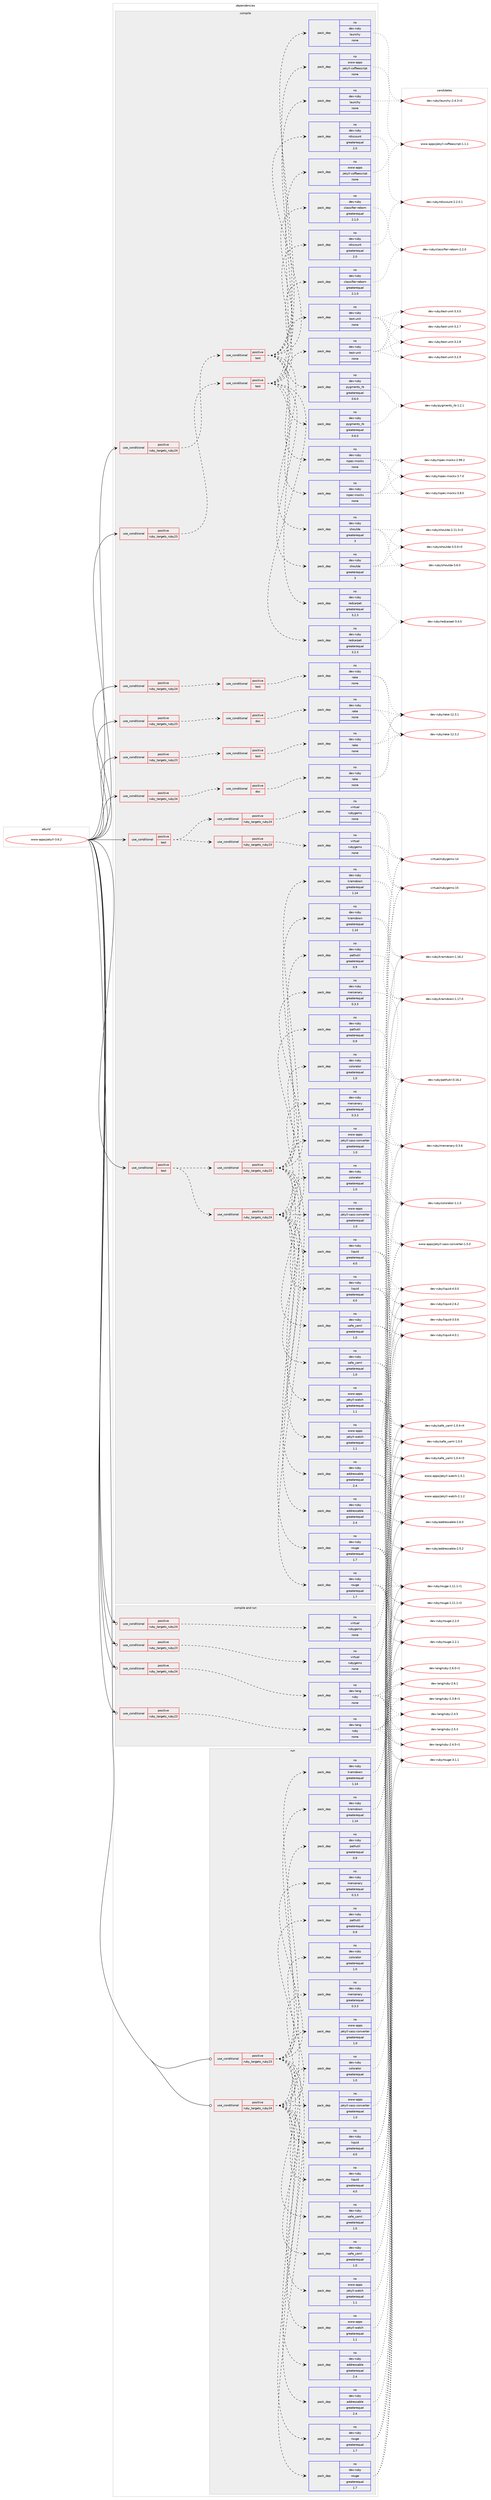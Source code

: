digraph prolog {

# *************
# Graph options
# *************

newrank=true;
concentrate=true;
compound=true;
graph [rankdir=LR,fontname=Helvetica,fontsize=10,ranksep=1.5];#, ranksep=2.5, nodesep=0.2];
edge  [arrowhead=vee];
node  [fontname=Helvetica,fontsize=10];

# **********
# The ebuild
# **********

subgraph cluster_leftcol {
color=gray;
rank=same;
label=<<i>ebuild</i>>;
id [label="www-apps/jekyll-3.6.2", color=red, width=4, href="../www-apps/jekyll-3.6.2.svg"];
}

# ****************
# The dependencies
# ****************

subgraph cluster_midcol {
color=gray;
label=<<i>dependencies</i>>;
subgraph cluster_compile {
fillcolor="#eeeeee";
style=filled;
label=<<i>compile</i>>;
subgraph cond463028 {
dependency1744893 [label=<<TABLE BORDER="0" CELLBORDER="1" CELLSPACING="0" CELLPADDING="4"><TR><TD ROWSPAN="3" CELLPADDING="10">use_conditional</TD></TR><TR><TD>positive</TD></TR><TR><TD>ruby_targets_ruby23</TD></TR></TABLE>>, shape=none, color=red];
subgraph cond463029 {
dependency1744894 [label=<<TABLE BORDER="0" CELLBORDER="1" CELLSPACING="0" CELLPADDING="4"><TR><TD ROWSPAN="3" CELLPADDING="10">use_conditional</TD></TR><TR><TD>positive</TD></TR><TR><TD>doc</TD></TR></TABLE>>, shape=none, color=red];
subgraph pack1252685 {
dependency1744895 [label=<<TABLE BORDER="0" CELLBORDER="1" CELLSPACING="0" CELLPADDING="4" WIDTH="220"><TR><TD ROWSPAN="6" CELLPADDING="30">pack_dep</TD></TR><TR><TD WIDTH="110">no</TD></TR><TR><TD>dev-ruby</TD></TR><TR><TD>rake</TD></TR><TR><TD>none</TD></TR><TR><TD></TD></TR></TABLE>>, shape=none, color=blue];
}
dependency1744894:e -> dependency1744895:w [weight=20,style="dashed",arrowhead="vee"];
}
dependency1744893:e -> dependency1744894:w [weight=20,style="dashed",arrowhead="vee"];
}
id:e -> dependency1744893:w [weight=20,style="solid",arrowhead="vee"];
subgraph cond463030 {
dependency1744896 [label=<<TABLE BORDER="0" CELLBORDER="1" CELLSPACING="0" CELLPADDING="4"><TR><TD ROWSPAN="3" CELLPADDING="10">use_conditional</TD></TR><TR><TD>positive</TD></TR><TR><TD>ruby_targets_ruby23</TD></TR></TABLE>>, shape=none, color=red];
subgraph cond463031 {
dependency1744897 [label=<<TABLE BORDER="0" CELLBORDER="1" CELLSPACING="0" CELLPADDING="4"><TR><TD ROWSPAN="3" CELLPADDING="10">use_conditional</TD></TR><TR><TD>positive</TD></TR><TR><TD>test</TD></TR></TABLE>>, shape=none, color=red];
subgraph pack1252686 {
dependency1744898 [label=<<TABLE BORDER="0" CELLBORDER="1" CELLSPACING="0" CELLPADDING="4" WIDTH="220"><TR><TD ROWSPAN="6" CELLPADDING="30">pack_dep</TD></TR><TR><TD WIDTH="110">no</TD></TR><TR><TD>dev-ruby</TD></TR><TR><TD>classifier-reborn</TD></TR><TR><TD>greaterequal</TD></TR><TR><TD>2.1.0</TD></TR></TABLE>>, shape=none, color=blue];
}
dependency1744897:e -> dependency1744898:w [weight=20,style="dashed",arrowhead="vee"];
subgraph pack1252687 {
dependency1744899 [label=<<TABLE BORDER="0" CELLBORDER="1" CELLSPACING="0" CELLPADDING="4" WIDTH="220"><TR><TD ROWSPAN="6" CELLPADDING="30">pack_dep</TD></TR><TR><TD WIDTH="110">no</TD></TR><TR><TD>dev-ruby</TD></TR><TR><TD>launchy</TD></TR><TR><TD>none</TD></TR><TR><TD></TD></TR></TABLE>>, shape=none, color=blue];
}
dependency1744897:e -> dependency1744899:w [weight=20,style="dashed",arrowhead="vee"];
subgraph pack1252688 {
dependency1744900 [label=<<TABLE BORDER="0" CELLBORDER="1" CELLSPACING="0" CELLPADDING="4" WIDTH="220"><TR><TD ROWSPAN="6" CELLPADDING="30">pack_dep</TD></TR><TR><TD WIDTH="110">no</TD></TR><TR><TD>dev-ruby</TD></TR><TR><TD>pygments_rb</TD></TR><TR><TD>greaterequal</TD></TR><TR><TD>0.6.0</TD></TR></TABLE>>, shape=none, color=blue];
}
dependency1744897:e -> dependency1744900:w [weight=20,style="dashed",arrowhead="vee"];
subgraph pack1252689 {
dependency1744901 [label=<<TABLE BORDER="0" CELLBORDER="1" CELLSPACING="0" CELLPADDING="4" WIDTH="220"><TR><TD ROWSPAN="6" CELLPADDING="30">pack_dep</TD></TR><TR><TD WIDTH="110">no</TD></TR><TR><TD>dev-ruby</TD></TR><TR><TD>rdiscount</TD></TR><TR><TD>greaterequal</TD></TR><TR><TD>2.0</TD></TR></TABLE>>, shape=none, color=blue];
}
dependency1744897:e -> dependency1744901:w [weight=20,style="dashed",arrowhead="vee"];
subgraph pack1252690 {
dependency1744902 [label=<<TABLE BORDER="0" CELLBORDER="1" CELLSPACING="0" CELLPADDING="4" WIDTH="220"><TR><TD ROWSPAN="6" CELLPADDING="30">pack_dep</TD></TR><TR><TD WIDTH="110">no</TD></TR><TR><TD>dev-ruby</TD></TR><TR><TD>redcarpet</TD></TR><TR><TD>greaterequal</TD></TR><TR><TD>3.2.3</TD></TR></TABLE>>, shape=none, color=blue];
}
dependency1744897:e -> dependency1744902:w [weight=20,style="dashed",arrowhead="vee"];
subgraph pack1252691 {
dependency1744903 [label=<<TABLE BORDER="0" CELLBORDER="1" CELLSPACING="0" CELLPADDING="4" WIDTH="220"><TR><TD ROWSPAN="6" CELLPADDING="30">pack_dep</TD></TR><TR><TD WIDTH="110">no</TD></TR><TR><TD>dev-ruby</TD></TR><TR><TD>rspec-mocks</TD></TR><TR><TD>none</TD></TR><TR><TD></TD></TR></TABLE>>, shape=none, color=blue];
}
dependency1744897:e -> dependency1744903:w [weight=20,style="dashed",arrowhead="vee"];
subgraph pack1252692 {
dependency1744904 [label=<<TABLE BORDER="0" CELLBORDER="1" CELLSPACING="0" CELLPADDING="4" WIDTH="220"><TR><TD ROWSPAN="6" CELLPADDING="30">pack_dep</TD></TR><TR><TD WIDTH="110">no</TD></TR><TR><TD>dev-ruby</TD></TR><TR><TD>shoulda</TD></TR><TR><TD>greaterequal</TD></TR><TR><TD>3</TD></TR></TABLE>>, shape=none, color=blue];
}
dependency1744897:e -> dependency1744904:w [weight=20,style="dashed",arrowhead="vee"];
subgraph pack1252693 {
dependency1744905 [label=<<TABLE BORDER="0" CELLBORDER="1" CELLSPACING="0" CELLPADDING="4" WIDTH="220"><TR><TD ROWSPAN="6" CELLPADDING="30">pack_dep</TD></TR><TR><TD WIDTH="110">no</TD></TR><TR><TD>dev-ruby</TD></TR><TR><TD>test-unit</TD></TR><TR><TD>none</TD></TR><TR><TD></TD></TR></TABLE>>, shape=none, color=blue];
}
dependency1744897:e -> dependency1744905:w [weight=20,style="dashed",arrowhead="vee"];
subgraph pack1252694 {
dependency1744906 [label=<<TABLE BORDER="0" CELLBORDER="1" CELLSPACING="0" CELLPADDING="4" WIDTH="220"><TR><TD ROWSPAN="6" CELLPADDING="30">pack_dep</TD></TR><TR><TD WIDTH="110">no</TD></TR><TR><TD>www-apps</TD></TR><TR><TD>jekyll-coffeescript</TD></TR><TR><TD>none</TD></TR><TR><TD></TD></TR></TABLE>>, shape=none, color=blue];
}
dependency1744897:e -> dependency1744906:w [weight=20,style="dashed",arrowhead="vee"];
}
dependency1744896:e -> dependency1744897:w [weight=20,style="dashed",arrowhead="vee"];
}
id:e -> dependency1744896:w [weight=20,style="solid",arrowhead="vee"];
subgraph cond463032 {
dependency1744907 [label=<<TABLE BORDER="0" CELLBORDER="1" CELLSPACING="0" CELLPADDING="4"><TR><TD ROWSPAN="3" CELLPADDING="10">use_conditional</TD></TR><TR><TD>positive</TD></TR><TR><TD>ruby_targets_ruby23</TD></TR></TABLE>>, shape=none, color=red];
subgraph cond463033 {
dependency1744908 [label=<<TABLE BORDER="0" CELLBORDER="1" CELLSPACING="0" CELLPADDING="4"><TR><TD ROWSPAN="3" CELLPADDING="10">use_conditional</TD></TR><TR><TD>positive</TD></TR><TR><TD>test</TD></TR></TABLE>>, shape=none, color=red];
subgraph pack1252695 {
dependency1744909 [label=<<TABLE BORDER="0" CELLBORDER="1" CELLSPACING="0" CELLPADDING="4" WIDTH="220"><TR><TD ROWSPAN="6" CELLPADDING="30">pack_dep</TD></TR><TR><TD WIDTH="110">no</TD></TR><TR><TD>dev-ruby</TD></TR><TR><TD>rake</TD></TR><TR><TD>none</TD></TR><TR><TD></TD></TR></TABLE>>, shape=none, color=blue];
}
dependency1744908:e -> dependency1744909:w [weight=20,style="dashed",arrowhead="vee"];
}
dependency1744907:e -> dependency1744908:w [weight=20,style="dashed",arrowhead="vee"];
}
id:e -> dependency1744907:w [weight=20,style="solid",arrowhead="vee"];
subgraph cond463034 {
dependency1744910 [label=<<TABLE BORDER="0" CELLBORDER="1" CELLSPACING="0" CELLPADDING="4"><TR><TD ROWSPAN="3" CELLPADDING="10">use_conditional</TD></TR><TR><TD>positive</TD></TR><TR><TD>ruby_targets_ruby24</TD></TR></TABLE>>, shape=none, color=red];
subgraph cond463035 {
dependency1744911 [label=<<TABLE BORDER="0" CELLBORDER="1" CELLSPACING="0" CELLPADDING="4"><TR><TD ROWSPAN="3" CELLPADDING="10">use_conditional</TD></TR><TR><TD>positive</TD></TR><TR><TD>doc</TD></TR></TABLE>>, shape=none, color=red];
subgraph pack1252696 {
dependency1744912 [label=<<TABLE BORDER="0" CELLBORDER="1" CELLSPACING="0" CELLPADDING="4" WIDTH="220"><TR><TD ROWSPAN="6" CELLPADDING="30">pack_dep</TD></TR><TR><TD WIDTH="110">no</TD></TR><TR><TD>dev-ruby</TD></TR><TR><TD>rake</TD></TR><TR><TD>none</TD></TR><TR><TD></TD></TR></TABLE>>, shape=none, color=blue];
}
dependency1744911:e -> dependency1744912:w [weight=20,style="dashed",arrowhead="vee"];
}
dependency1744910:e -> dependency1744911:w [weight=20,style="dashed",arrowhead="vee"];
}
id:e -> dependency1744910:w [weight=20,style="solid",arrowhead="vee"];
subgraph cond463036 {
dependency1744913 [label=<<TABLE BORDER="0" CELLBORDER="1" CELLSPACING="0" CELLPADDING="4"><TR><TD ROWSPAN="3" CELLPADDING="10">use_conditional</TD></TR><TR><TD>positive</TD></TR><TR><TD>ruby_targets_ruby24</TD></TR></TABLE>>, shape=none, color=red];
subgraph cond463037 {
dependency1744914 [label=<<TABLE BORDER="0" CELLBORDER="1" CELLSPACING="0" CELLPADDING="4"><TR><TD ROWSPAN="3" CELLPADDING="10">use_conditional</TD></TR><TR><TD>positive</TD></TR><TR><TD>test</TD></TR></TABLE>>, shape=none, color=red];
subgraph pack1252697 {
dependency1744915 [label=<<TABLE BORDER="0" CELLBORDER="1" CELLSPACING="0" CELLPADDING="4" WIDTH="220"><TR><TD ROWSPAN="6" CELLPADDING="30">pack_dep</TD></TR><TR><TD WIDTH="110">no</TD></TR><TR><TD>dev-ruby</TD></TR><TR><TD>classifier-reborn</TD></TR><TR><TD>greaterequal</TD></TR><TR><TD>2.1.0</TD></TR></TABLE>>, shape=none, color=blue];
}
dependency1744914:e -> dependency1744915:w [weight=20,style="dashed",arrowhead="vee"];
subgraph pack1252698 {
dependency1744916 [label=<<TABLE BORDER="0" CELLBORDER="1" CELLSPACING="0" CELLPADDING="4" WIDTH="220"><TR><TD ROWSPAN="6" CELLPADDING="30">pack_dep</TD></TR><TR><TD WIDTH="110">no</TD></TR><TR><TD>dev-ruby</TD></TR><TR><TD>launchy</TD></TR><TR><TD>none</TD></TR><TR><TD></TD></TR></TABLE>>, shape=none, color=blue];
}
dependency1744914:e -> dependency1744916:w [weight=20,style="dashed",arrowhead="vee"];
subgraph pack1252699 {
dependency1744917 [label=<<TABLE BORDER="0" CELLBORDER="1" CELLSPACING="0" CELLPADDING="4" WIDTH="220"><TR><TD ROWSPAN="6" CELLPADDING="30">pack_dep</TD></TR><TR><TD WIDTH="110">no</TD></TR><TR><TD>dev-ruby</TD></TR><TR><TD>pygments_rb</TD></TR><TR><TD>greaterequal</TD></TR><TR><TD>0.6.0</TD></TR></TABLE>>, shape=none, color=blue];
}
dependency1744914:e -> dependency1744917:w [weight=20,style="dashed",arrowhead="vee"];
subgraph pack1252700 {
dependency1744918 [label=<<TABLE BORDER="0" CELLBORDER="1" CELLSPACING="0" CELLPADDING="4" WIDTH="220"><TR><TD ROWSPAN="6" CELLPADDING="30">pack_dep</TD></TR><TR><TD WIDTH="110">no</TD></TR><TR><TD>dev-ruby</TD></TR><TR><TD>rdiscount</TD></TR><TR><TD>greaterequal</TD></TR><TR><TD>2.0</TD></TR></TABLE>>, shape=none, color=blue];
}
dependency1744914:e -> dependency1744918:w [weight=20,style="dashed",arrowhead="vee"];
subgraph pack1252701 {
dependency1744919 [label=<<TABLE BORDER="0" CELLBORDER="1" CELLSPACING="0" CELLPADDING="4" WIDTH="220"><TR><TD ROWSPAN="6" CELLPADDING="30">pack_dep</TD></TR><TR><TD WIDTH="110">no</TD></TR><TR><TD>dev-ruby</TD></TR><TR><TD>redcarpet</TD></TR><TR><TD>greaterequal</TD></TR><TR><TD>3.2.3</TD></TR></TABLE>>, shape=none, color=blue];
}
dependency1744914:e -> dependency1744919:w [weight=20,style="dashed",arrowhead="vee"];
subgraph pack1252702 {
dependency1744920 [label=<<TABLE BORDER="0" CELLBORDER="1" CELLSPACING="0" CELLPADDING="4" WIDTH="220"><TR><TD ROWSPAN="6" CELLPADDING="30">pack_dep</TD></TR><TR><TD WIDTH="110">no</TD></TR><TR><TD>dev-ruby</TD></TR><TR><TD>rspec-mocks</TD></TR><TR><TD>none</TD></TR><TR><TD></TD></TR></TABLE>>, shape=none, color=blue];
}
dependency1744914:e -> dependency1744920:w [weight=20,style="dashed",arrowhead="vee"];
subgraph pack1252703 {
dependency1744921 [label=<<TABLE BORDER="0" CELLBORDER="1" CELLSPACING="0" CELLPADDING="4" WIDTH="220"><TR><TD ROWSPAN="6" CELLPADDING="30">pack_dep</TD></TR><TR><TD WIDTH="110">no</TD></TR><TR><TD>dev-ruby</TD></TR><TR><TD>shoulda</TD></TR><TR><TD>greaterequal</TD></TR><TR><TD>3</TD></TR></TABLE>>, shape=none, color=blue];
}
dependency1744914:e -> dependency1744921:w [weight=20,style="dashed",arrowhead="vee"];
subgraph pack1252704 {
dependency1744922 [label=<<TABLE BORDER="0" CELLBORDER="1" CELLSPACING="0" CELLPADDING="4" WIDTH="220"><TR><TD ROWSPAN="6" CELLPADDING="30">pack_dep</TD></TR><TR><TD WIDTH="110">no</TD></TR><TR><TD>dev-ruby</TD></TR><TR><TD>test-unit</TD></TR><TR><TD>none</TD></TR><TR><TD></TD></TR></TABLE>>, shape=none, color=blue];
}
dependency1744914:e -> dependency1744922:w [weight=20,style="dashed",arrowhead="vee"];
subgraph pack1252705 {
dependency1744923 [label=<<TABLE BORDER="0" CELLBORDER="1" CELLSPACING="0" CELLPADDING="4" WIDTH="220"><TR><TD ROWSPAN="6" CELLPADDING="30">pack_dep</TD></TR><TR><TD WIDTH="110">no</TD></TR><TR><TD>www-apps</TD></TR><TR><TD>jekyll-coffeescript</TD></TR><TR><TD>none</TD></TR><TR><TD></TD></TR></TABLE>>, shape=none, color=blue];
}
dependency1744914:e -> dependency1744923:w [weight=20,style="dashed",arrowhead="vee"];
}
dependency1744913:e -> dependency1744914:w [weight=20,style="dashed",arrowhead="vee"];
}
id:e -> dependency1744913:w [weight=20,style="solid",arrowhead="vee"];
subgraph cond463038 {
dependency1744924 [label=<<TABLE BORDER="0" CELLBORDER="1" CELLSPACING="0" CELLPADDING="4"><TR><TD ROWSPAN="3" CELLPADDING="10">use_conditional</TD></TR><TR><TD>positive</TD></TR><TR><TD>ruby_targets_ruby24</TD></TR></TABLE>>, shape=none, color=red];
subgraph cond463039 {
dependency1744925 [label=<<TABLE BORDER="0" CELLBORDER="1" CELLSPACING="0" CELLPADDING="4"><TR><TD ROWSPAN="3" CELLPADDING="10">use_conditional</TD></TR><TR><TD>positive</TD></TR><TR><TD>test</TD></TR></TABLE>>, shape=none, color=red];
subgraph pack1252706 {
dependency1744926 [label=<<TABLE BORDER="0" CELLBORDER="1" CELLSPACING="0" CELLPADDING="4" WIDTH="220"><TR><TD ROWSPAN="6" CELLPADDING="30">pack_dep</TD></TR><TR><TD WIDTH="110">no</TD></TR><TR><TD>dev-ruby</TD></TR><TR><TD>rake</TD></TR><TR><TD>none</TD></TR><TR><TD></TD></TR></TABLE>>, shape=none, color=blue];
}
dependency1744925:e -> dependency1744926:w [weight=20,style="dashed",arrowhead="vee"];
}
dependency1744924:e -> dependency1744925:w [weight=20,style="dashed",arrowhead="vee"];
}
id:e -> dependency1744924:w [weight=20,style="solid",arrowhead="vee"];
subgraph cond463040 {
dependency1744927 [label=<<TABLE BORDER="0" CELLBORDER="1" CELLSPACING="0" CELLPADDING="4"><TR><TD ROWSPAN="3" CELLPADDING="10">use_conditional</TD></TR><TR><TD>positive</TD></TR><TR><TD>test</TD></TR></TABLE>>, shape=none, color=red];
subgraph cond463041 {
dependency1744928 [label=<<TABLE BORDER="0" CELLBORDER="1" CELLSPACING="0" CELLPADDING="4"><TR><TD ROWSPAN="3" CELLPADDING="10">use_conditional</TD></TR><TR><TD>positive</TD></TR><TR><TD>ruby_targets_ruby23</TD></TR></TABLE>>, shape=none, color=red];
subgraph pack1252707 {
dependency1744929 [label=<<TABLE BORDER="0" CELLBORDER="1" CELLSPACING="0" CELLPADDING="4" WIDTH="220"><TR><TD ROWSPAN="6" CELLPADDING="30">pack_dep</TD></TR><TR><TD WIDTH="110">no</TD></TR><TR><TD>dev-ruby</TD></TR><TR><TD>addressable</TD></TR><TR><TD>greaterequal</TD></TR><TR><TD>2.4</TD></TR></TABLE>>, shape=none, color=blue];
}
dependency1744928:e -> dependency1744929:w [weight=20,style="dashed",arrowhead="vee"];
subgraph pack1252708 {
dependency1744930 [label=<<TABLE BORDER="0" CELLBORDER="1" CELLSPACING="0" CELLPADDING="4" WIDTH="220"><TR><TD ROWSPAN="6" CELLPADDING="30">pack_dep</TD></TR><TR><TD WIDTH="110">no</TD></TR><TR><TD>dev-ruby</TD></TR><TR><TD>colorator</TD></TR><TR><TD>greaterequal</TD></TR><TR><TD>1.0</TD></TR></TABLE>>, shape=none, color=blue];
}
dependency1744928:e -> dependency1744930:w [weight=20,style="dashed",arrowhead="vee"];
subgraph pack1252709 {
dependency1744931 [label=<<TABLE BORDER="0" CELLBORDER="1" CELLSPACING="0" CELLPADDING="4" WIDTH="220"><TR><TD ROWSPAN="6" CELLPADDING="30">pack_dep</TD></TR><TR><TD WIDTH="110">no</TD></TR><TR><TD>dev-ruby</TD></TR><TR><TD>kramdown</TD></TR><TR><TD>greaterequal</TD></TR><TR><TD>1.14</TD></TR></TABLE>>, shape=none, color=blue];
}
dependency1744928:e -> dependency1744931:w [weight=20,style="dashed",arrowhead="vee"];
subgraph pack1252710 {
dependency1744932 [label=<<TABLE BORDER="0" CELLBORDER="1" CELLSPACING="0" CELLPADDING="4" WIDTH="220"><TR><TD ROWSPAN="6" CELLPADDING="30">pack_dep</TD></TR><TR><TD WIDTH="110">no</TD></TR><TR><TD>dev-ruby</TD></TR><TR><TD>liquid</TD></TR><TR><TD>greaterequal</TD></TR><TR><TD>4.0</TD></TR></TABLE>>, shape=none, color=blue];
}
dependency1744928:e -> dependency1744932:w [weight=20,style="dashed",arrowhead="vee"];
subgraph pack1252711 {
dependency1744933 [label=<<TABLE BORDER="0" CELLBORDER="1" CELLSPACING="0" CELLPADDING="4" WIDTH="220"><TR><TD ROWSPAN="6" CELLPADDING="30">pack_dep</TD></TR><TR><TD WIDTH="110">no</TD></TR><TR><TD>dev-ruby</TD></TR><TR><TD>mercenary</TD></TR><TR><TD>greaterequal</TD></TR><TR><TD>0.3.3</TD></TR></TABLE>>, shape=none, color=blue];
}
dependency1744928:e -> dependency1744933:w [weight=20,style="dashed",arrowhead="vee"];
subgraph pack1252712 {
dependency1744934 [label=<<TABLE BORDER="0" CELLBORDER="1" CELLSPACING="0" CELLPADDING="4" WIDTH="220"><TR><TD ROWSPAN="6" CELLPADDING="30">pack_dep</TD></TR><TR><TD WIDTH="110">no</TD></TR><TR><TD>dev-ruby</TD></TR><TR><TD>pathutil</TD></TR><TR><TD>greaterequal</TD></TR><TR><TD>0.9</TD></TR></TABLE>>, shape=none, color=blue];
}
dependency1744928:e -> dependency1744934:w [weight=20,style="dashed",arrowhead="vee"];
subgraph pack1252713 {
dependency1744935 [label=<<TABLE BORDER="0" CELLBORDER="1" CELLSPACING="0" CELLPADDING="4" WIDTH="220"><TR><TD ROWSPAN="6" CELLPADDING="30">pack_dep</TD></TR><TR><TD WIDTH="110">no</TD></TR><TR><TD>dev-ruby</TD></TR><TR><TD>safe_yaml</TD></TR><TR><TD>greaterequal</TD></TR><TR><TD>1.0</TD></TR></TABLE>>, shape=none, color=blue];
}
dependency1744928:e -> dependency1744935:w [weight=20,style="dashed",arrowhead="vee"];
subgraph pack1252714 {
dependency1744936 [label=<<TABLE BORDER="0" CELLBORDER="1" CELLSPACING="0" CELLPADDING="4" WIDTH="220"><TR><TD ROWSPAN="6" CELLPADDING="30">pack_dep</TD></TR><TR><TD WIDTH="110">no</TD></TR><TR><TD>dev-ruby</TD></TR><TR><TD>rouge</TD></TR><TR><TD>greaterequal</TD></TR><TR><TD>1.7</TD></TR></TABLE>>, shape=none, color=blue];
}
dependency1744928:e -> dependency1744936:w [weight=20,style="dashed",arrowhead="vee"];
subgraph pack1252715 {
dependency1744937 [label=<<TABLE BORDER="0" CELLBORDER="1" CELLSPACING="0" CELLPADDING="4" WIDTH="220"><TR><TD ROWSPAN="6" CELLPADDING="30">pack_dep</TD></TR><TR><TD WIDTH="110">no</TD></TR><TR><TD>www-apps</TD></TR><TR><TD>jekyll-sass-converter</TD></TR><TR><TD>greaterequal</TD></TR><TR><TD>1.0</TD></TR></TABLE>>, shape=none, color=blue];
}
dependency1744928:e -> dependency1744937:w [weight=20,style="dashed",arrowhead="vee"];
subgraph pack1252716 {
dependency1744938 [label=<<TABLE BORDER="0" CELLBORDER="1" CELLSPACING="0" CELLPADDING="4" WIDTH="220"><TR><TD ROWSPAN="6" CELLPADDING="30">pack_dep</TD></TR><TR><TD WIDTH="110">no</TD></TR><TR><TD>www-apps</TD></TR><TR><TD>jekyll-watch</TD></TR><TR><TD>greaterequal</TD></TR><TR><TD>1.1</TD></TR></TABLE>>, shape=none, color=blue];
}
dependency1744928:e -> dependency1744938:w [weight=20,style="dashed",arrowhead="vee"];
}
dependency1744927:e -> dependency1744928:w [weight=20,style="dashed",arrowhead="vee"];
subgraph cond463042 {
dependency1744939 [label=<<TABLE BORDER="0" CELLBORDER="1" CELLSPACING="0" CELLPADDING="4"><TR><TD ROWSPAN="3" CELLPADDING="10">use_conditional</TD></TR><TR><TD>positive</TD></TR><TR><TD>ruby_targets_ruby24</TD></TR></TABLE>>, shape=none, color=red];
subgraph pack1252717 {
dependency1744940 [label=<<TABLE BORDER="0" CELLBORDER="1" CELLSPACING="0" CELLPADDING="4" WIDTH="220"><TR><TD ROWSPAN="6" CELLPADDING="30">pack_dep</TD></TR><TR><TD WIDTH="110">no</TD></TR><TR><TD>dev-ruby</TD></TR><TR><TD>addressable</TD></TR><TR><TD>greaterequal</TD></TR><TR><TD>2.4</TD></TR></TABLE>>, shape=none, color=blue];
}
dependency1744939:e -> dependency1744940:w [weight=20,style="dashed",arrowhead="vee"];
subgraph pack1252718 {
dependency1744941 [label=<<TABLE BORDER="0" CELLBORDER="1" CELLSPACING="0" CELLPADDING="4" WIDTH="220"><TR><TD ROWSPAN="6" CELLPADDING="30">pack_dep</TD></TR><TR><TD WIDTH="110">no</TD></TR><TR><TD>dev-ruby</TD></TR><TR><TD>colorator</TD></TR><TR><TD>greaterequal</TD></TR><TR><TD>1.0</TD></TR></TABLE>>, shape=none, color=blue];
}
dependency1744939:e -> dependency1744941:w [weight=20,style="dashed",arrowhead="vee"];
subgraph pack1252719 {
dependency1744942 [label=<<TABLE BORDER="0" CELLBORDER="1" CELLSPACING="0" CELLPADDING="4" WIDTH="220"><TR><TD ROWSPAN="6" CELLPADDING="30">pack_dep</TD></TR><TR><TD WIDTH="110">no</TD></TR><TR><TD>dev-ruby</TD></TR><TR><TD>kramdown</TD></TR><TR><TD>greaterequal</TD></TR><TR><TD>1.14</TD></TR></TABLE>>, shape=none, color=blue];
}
dependency1744939:e -> dependency1744942:w [weight=20,style="dashed",arrowhead="vee"];
subgraph pack1252720 {
dependency1744943 [label=<<TABLE BORDER="0" CELLBORDER="1" CELLSPACING="0" CELLPADDING="4" WIDTH="220"><TR><TD ROWSPAN="6" CELLPADDING="30">pack_dep</TD></TR><TR><TD WIDTH="110">no</TD></TR><TR><TD>dev-ruby</TD></TR><TR><TD>liquid</TD></TR><TR><TD>greaterequal</TD></TR><TR><TD>4.0</TD></TR></TABLE>>, shape=none, color=blue];
}
dependency1744939:e -> dependency1744943:w [weight=20,style="dashed",arrowhead="vee"];
subgraph pack1252721 {
dependency1744944 [label=<<TABLE BORDER="0" CELLBORDER="1" CELLSPACING="0" CELLPADDING="4" WIDTH="220"><TR><TD ROWSPAN="6" CELLPADDING="30">pack_dep</TD></TR><TR><TD WIDTH="110">no</TD></TR><TR><TD>dev-ruby</TD></TR><TR><TD>mercenary</TD></TR><TR><TD>greaterequal</TD></TR><TR><TD>0.3.3</TD></TR></TABLE>>, shape=none, color=blue];
}
dependency1744939:e -> dependency1744944:w [weight=20,style="dashed",arrowhead="vee"];
subgraph pack1252722 {
dependency1744945 [label=<<TABLE BORDER="0" CELLBORDER="1" CELLSPACING="0" CELLPADDING="4" WIDTH="220"><TR><TD ROWSPAN="6" CELLPADDING="30">pack_dep</TD></TR><TR><TD WIDTH="110">no</TD></TR><TR><TD>dev-ruby</TD></TR><TR><TD>pathutil</TD></TR><TR><TD>greaterequal</TD></TR><TR><TD>0.9</TD></TR></TABLE>>, shape=none, color=blue];
}
dependency1744939:e -> dependency1744945:w [weight=20,style="dashed",arrowhead="vee"];
subgraph pack1252723 {
dependency1744946 [label=<<TABLE BORDER="0" CELLBORDER="1" CELLSPACING="0" CELLPADDING="4" WIDTH="220"><TR><TD ROWSPAN="6" CELLPADDING="30">pack_dep</TD></TR><TR><TD WIDTH="110">no</TD></TR><TR><TD>dev-ruby</TD></TR><TR><TD>safe_yaml</TD></TR><TR><TD>greaterequal</TD></TR><TR><TD>1.0</TD></TR></TABLE>>, shape=none, color=blue];
}
dependency1744939:e -> dependency1744946:w [weight=20,style="dashed",arrowhead="vee"];
subgraph pack1252724 {
dependency1744947 [label=<<TABLE BORDER="0" CELLBORDER="1" CELLSPACING="0" CELLPADDING="4" WIDTH="220"><TR><TD ROWSPAN="6" CELLPADDING="30">pack_dep</TD></TR><TR><TD WIDTH="110">no</TD></TR><TR><TD>dev-ruby</TD></TR><TR><TD>rouge</TD></TR><TR><TD>greaterequal</TD></TR><TR><TD>1.7</TD></TR></TABLE>>, shape=none, color=blue];
}
dependency1744939:e -> dependency1744947:w [weight=20,style="dashed",arrowhead="vee"];
subgraph pack1252725 {
dependency1744948 [label=<<TABLE BORDER="0" CELLBORDER="1" CELLSPACING="0" CELLPADDING="4" WIDTH="220"><TR><TD ROWSPAN="6" CELLPADDING="30">pack_dep</TD></TR><TR><TD WIDTH="110">no</TD></TR><TR><TD>www-apps</TD></TR><TR><TD>jekyll-sass-converter</TD></TR><TR><TD>greaterequal</TD></TR><TR><TD>1.0</TD></TR></TABLE>>, shape=none, color=blue];
}
dependency1744939:e -> dependency1744948:w [weight=20,style="dashed",arrowhead="vee"];
subgraph pack1252726 {
dependency1744949 [label=<<TABLE BORDER="0" CELLBORDER="1" CELLSPACING="0" CELLPADDING="4" WIDTH="220"><TR><TD ROWSPAN="6" CELLPADDING="30">pack_dep</TD></TR><TR><TD WIDTH="110">no</TD></TR><TR><TD>www-apps</TD></TR><TR><TD>jekyll-watch</TD></TR><TR><TD>greaterequal</TD></TR><TR><TD>1.1</TD></TR></TABLE>>, shape=none, color=blue];
}
dependency1744939:e -> dependency1744949:w [weight=20,style="dashed",arrowhead="vee"];
}
dependency1744927:e -> dependency1744939:w [weight=20,style="dashed",arrowhead="vee"];
}
id:e -> dependency1744927:w [weight=20,style="solid",arrowhead="vee"];
subgraph cond463043 {
dependency1744950 [label=<<TABLE BORDER="0" CELLBORDER="1" CELLSPACING="0" CELLPADDING="4"><TR><TD ROWSPAN="3" CELLPADDING="10">use_conditional</TD></TR><TR><TD>positive</TD></TR><TR><TD>test</TD></TR></TABLE>>, shape=none, color=red];
subgraph cond463044 {
dependency1744951 [label=<<TABLE BORDER="0" CELLBORDER="1" CELLSPACING="0" CELLPADDING="4"><TR><TD ROWSPAN="3" CELLPADDING="10">use_conditional</TD></TR><TR><TD>positive</TD></TR><TR><TD>ruby_targets_ruby23</TD></TR></TABLE>>, shape=none, color=red];
subgraph pack1252727 {
dependency1744952 [label=<<TABLE BORDER="0" CELLBORDER="1" CELLSPACING="0" CELLPADDING="4" WIDTH="220"><TR><TD ROWSPAN="6" CELLPADDING="30">pack_dep</TD></TR><TR><TD WIDTH="110">no</TD></TR><TR><TD>virtual</TD></TR><TR><TD>rubygems</TD></TR><TR><TD>none</TD></TR><TR><TD></TD></TR></TABLE>>, shape=none, color=blue];
}
dependency1744951:e -> dependency1744952:w [weight=20,style="dashed",arrowhead="vee"];
}
dependency1744950:e -> dependency1744951:w [weight=20,style="dashed",arrowhead="vee"];
subgraph cond463045 {
dependency1744953 [label=<<TABLE BORDER="0" CELLBORDER="1" CELLSPACING="0" CELLPADDING="4"><TR><TD ROWSPAN="3" CELLPADDING="10">use_conditional</TD></TR><TR><TD>positive</TD></TR><TR><TD>ruby_targets_ruby24</TD></TR></TABLE>>, shape=none, color=red];
subgraph pack1252728 {
dependency1744954 [label=<<TABLE BORDER="0" CELLBORDER="1" CELLSPACING="0" CELLPADDING="4" WIDTH="220"><TR><TD ROWSPAN="6" CELLPADDING="30">pack_dep</TD></TR><TR><TD WIDTH="110">no</TD></TR><TR><TD>virtual</TD></TR><TR><TD>rubygems</TD></TR><TR><TD>none</TD></TR><TR><TD></TD></TR></TABLE>>, shape=none, color=blue];
}
dependency1744953:e -> dependency1744954:w [weight=20,style="dashed",arrowhead="vee"];
}
dependency1744950:e -> dependency1744953:w [weight=20,style="dashed",arrowhead="vee"];
}
id:e -> dependency1744950:w [weight=20,style="solid",arrowhead="vee"];
}
subgraph cluster_compileandrun {
fillcolor="#eeeeee";
style=filled;
label=<<i>compile and run</i>>;
subgraph cond463046 {
dependency1744955 [label=<<TABLE BORDER="0" CELLBORDER="1" CELLSPACING="0" CELLPADDING="4"><TR><TD ROWSPAN="3" CELLPADDING="10">use_conditional</TD></TR><TR><TD>positive</TD></TR><TR><TD>ruby_targets_ruby23</TD></TR></TABLE>>, shape=none, color=red];
subgraph pack1252729 {
dependency1744956 [label=<<TABLE BORDER="0" CELLBORDER="1" CELLSPACING="0" CELLPADDING="4" WIDTH="220"><TR><TD ROWSPAN="6" CELLPADDING="30">pack_dep</TD></TR><TR><TD WIDTH="110">no</TD></TR><TR><TD>dev-lang</TD></TR><TR><TD>ruby</TD></TR><TR><TD>none</TD></TR><TR><TD></TD></TR></TABLE>>, shape=none, color=blue];
}
dependency1744955:e -> dependency1744956:w [weight=20,style="dashed",arrowhead="vee"];
}
id:e -> dependency1744955:w [weight=20,style="solid",arrowhead="odotvee"];
subgraph cond463047 {
dependency1744957 [label=<<TABLE BORDER="0" CELLBORDER="1" CELLSPACING="0" CELLPADDING="4"><TR><TD ROWSPAN="3" CELLPADDING="10">use_conditional</TD></TR><TR><TD>positive</TD></TR><TR><TD>ruby_targets_ruby23</TD></TR></TABLE>>, shape=none, color=red];
subgraph pack1252730 {
dependency1744958 [label=<<TABLE BORDER="0" CELLBORDER="1" CELLSPACING="0" CELLPADDING="4" WIDTH="220"><TR><TD ROWSPAN="6" CELLPADDING="30">pack_dep</TD></TR><TR><TD WIDTH="110">no</TD></TR><TR><TD>virtual</TD></TR><TR><TD>rubygems</TD></TR><TR><TD>none</TD></TR><TR><TD></TD></TR></TABLE>>, shape=none, color=blue];
}
dependency1744957:e -> dependency1744958:w [weight=20,style="dashed",arrowhead="vee"];
}
id:e -> dependency1744957:w [weight=20,style="solid",arrowhead="odotvee"];
subgraph cond463048 {
dependency1744959 [label=<<TABLE BORDER="0" CELLBORDER="1" CELLSPACING="0" CELLPADDING="4"><TR><TD ROWSPAN="3" CELLPADDING="10">use_conditional</TD></TR><TR><TD>positive</TD></TR><TR><TD>ruby_targets_ruby24</TD></TR></TABLE>>, shape=none, color=red];
subgraph pack1252731 {
dependency1744960 [label=<<TABLE BORDER="0" CELLBORDER="1" CELLSPACING="0" CELLPADDING="4" WIDTH="220"><TR><TD ROWSPAN="6" CELLPADDING="30">pack_dep</TD></TR><TR><TD WIDTH="110">no</TD></TR><TR><TD>dev-lang</TD></TR><TR><TD>ruby</TD></TR><TR><TD>none</TD></TR><TR><TD></TD></TR></TABLE>>, shape=none, color=blue];
}
dependency1744959:e -> dependency1744960:w [weight=20,style="dashed",arrowhead="vee"];
}
id:e -> dependency1744959:w [weight=20,style="solid",arrowhead="odotvee"];
subgraph cond463049 {
dependency1744961 [label=<<TABLE BORDER="0" CELLBORDER="1" CELLSPACING="0" CELLPADDING="4"><TR><TD ROWSPAN="3" CELLPADDING="10">use_conditional</TD></TR><TR><TD>positive</TD></TR><TR><TD>ruby_targets_ruby24</TD></TR></TABLE>>, shape=none, color=red];
subgraph pack1252732 {
dependency1744962 [label=<<TABLE BORDER="0" CELLBORDER="1" CELLSPACING="0" CELLPADDING="4" WIDTH="220"><TR><TD ROWSPAN="6" CELLPADDING="30">pack_dep</TD></TR><TR><TD WIDTH="110">no</TD></TR><TR><TD>virtual</TD></TR><TR><TD>rubygems</TD></TR><TR><TD>none</TD></TR><TR><TD></TD></TR></TABLE>>, shape=none, color=blue];
}
dependency1744961:e -> dependency1744962:w [weight=20,style="dashed",arrowhead="vee"];
}
id:e -> dependency1744961:w [weight=20,style="solid",arrowhead="odotvee"];
}
subgraph cluster_run {
fillcolor="#eeeeee";
style=filled;
label=<<i>run</i>>;
subgraph cond463050 {
dependency1744963 [label=<<TABLE BORDER="0" CELLBORDER="1" CELLSPACING="0" CELLPADDING="4"><TR><TD ROWSPAN="3" CELLPADDING="10">use_conditional</TD></TR><TR><TD>positive</TD></TR><TR><TD>ruby_targets_ruby23</TD></TR></TABLE>>, shape=none, color=red];
subgraph pack1252733 {
dependency1744964 [label=<<TABLE BORDER="0" CELLBORDER="1" CELLSPACING="0" CELLPADDING="4" WIDTH="220"><TR><TD ROWSPAN="6" CELLPADDING="30">pack_dep</TD></TR><TR><TD WIDTH="110">no</TD></TR><TR><TD>dev-ruby</TD></TR><TR><TD>addressable</TD></TR><TR><TD>greaterequal</TD></TR><TR><TD>2.4</TD></TR></TABLE>>, shape=none, color=blue];
}
dependency1744963:e -> dependency1744964:w [weight=20,style="dashed",arrowhead="vee"];
subgraph pack1252734 {
dependency1744965 [label=<<TABLE BORDER="0" CELLBORDER="1" CELLSPACING="0" CELLPADDING="4" WIDTH="220"><TR><TD ROWSPAN="6" CELLPADDING="30">pack_dep</TD></TR><TR><TD WIDTH="110">no</TD></TR><TR><TD>dev-ruby</TD></TR><TR><TD>colorator</TD></TR><TR><TD>greaterequal</TD></TR><TR><TD>1.0</TD></TR></TABLE>>, shape=none, color=blue];
}
dependency1744963:e -> dependency1744965:w [weight=20,style="dashed",arrowhead="vee"];
subgraph pack1252735 {
dependency1744966 [label=<<TABLE BORDER="0" CELLBORDER="1" CELLSPACING="0" CELLPADDING="4" WIDTH="220"><TR><TD ROWSPAN="6" CELLPADDING="30">pack_dep</TD></TR><TR><TD WIDTH="110">no</TD></TR><TR><TD>dev-ruby</TD></TR><TR><TD>kramdown</TD></TR><TR><TD>greaterequal</TD></TR><TR><TD>1.14</TD></TR></TABLE>>, shape=none, color=blue];
}
dependency1744963:e -> dependency1744966:w [weight=20,style="dashed",arrowhead="vee"];
subgraph pack1252736 {
dependency1744967 [label=<<TABLE BORDER="0" CELLBORDER="1" CELLSPACING="0" CELLPADDING="4" WIDTH="220"><TR><TD ROWSPAN="6" CELLPADDING="30">pack_dep</TD></TR><TR><TD WIDTH="110">no</TD></TR><TR><TD>dev-ruby</TD></TR><TR><TD>liquid</TD></TR><TR><TD>greaterequal</TD></TR><TR><TD>4.0</TD></TR></TABLE>>, shape=none, color=blue];
}
dependency1744963:e -> dependency1744967:w [weight=20,style="dashed",arrowhead="vee"];
subgraph pack1252737 {
dependency1744968 [label=<<TABLE BORDER="0" CELLBORDER="1" CELLSPACING="0" CELLPADDING="4" WIDTH="220"><TR><TD ROWSPAN="6" CELLPADDING="30">pack_dep</TD></TR><TR><TD WIDTH="110">no</TD></TR><TR><TD>dev-ruby</TD></TR><TR><TD>mercenary</TD></TR><TR><TD>greaterequal</TD></TR><TR><TD>0.3.3</TD></TR></TABLE>>, shape=none, color=blue];
}
dependency1744963:e -> dependency1744968:w [weight=20,style="dashed",arrowhead="vee"];
subgraph pack1252738 {
dependency1744969 [label=<<TABLE BORDER="0" CELLBORDER="1" CELLSPACING="0" CELLPADDING="4" WIDTH="220"><TR><TD ROWSPAN="6" CELLPADDING="30">pack_dep</TD></TR><TR><TD WIDTH="110">no</TD></TR><TR><TD>dev-ruby</TD></TR><TR><TD>pathutil</TD></TR><TR><TD>greaterequal</TD></TR><TR><TD>0.9</TD></TR></TABLE>>, shape=none, color=blue];
}
dependency1744963:e -> dependency1744969:w [weight=20,style="dashed",arrowhead="vee"];
subgraph pack1252739 {
dependency1744970 [label=<<TABLE BORDER="0" CELLBORDER="1" CELLSPACING="0" CELLPADDING="4" WIDTH="220"><TR><TD ROWSPAN="6" CELLPADDING="30">pack_dep</TD></TR><TR><TD WIDTH="110">no</TD></TR><TR><TD>dev-ruby</TD></TR><TR><TD>safe_yaml</TD></TR><TR><TD>greaterequal</TD></TR><TR><TD>1.0</TD></TR></TABLE>>, shape=none, color=blue];
}
dependency1744963:e -> dependency1744970:w [weight=20,style="dashed",arrowhead="vee"];
subgraph pack1252740 {
dependency1744971 [label=<<TABLE BORDER="0" CELLBORDER="1" CELLSPACING="0" CELLPADDING="4" WIDTH="220"><TR><TD ROWSPAN="6" CELLPADDING="30">pack_dep</TD></TR><TR><TD WIDTH="110">no</TD></TR><TR><TD>dev-ruby</TD></TR><TR><TD>rouge</TD></TR><TR><TD>greaterequal</TD></TR><TR><TD>1.7</TD></TR></TABLE>>, shape=none, color=blue];
}
dependency1744963:e -> dependency1744971:w [weight=20,style="dashed",arrowhead="vee"];
subgraph pack1252741 {
dependency1744972 [label=<<TABLE BORDER="0" CELLBORDER="1" CELLSPACING="0" CELLPADDING="4" WIDTH="220"><TR><TD ROWSPAN="6" CELLPADDING="30">pack_dep</TD></TR><TR><TD WIDTH="110">no</TD></TR><TR><TD>www-apps</TD></TR><TR><TD>jekyll-sass-converter</TD></TR><TR><TD>greaterequal</TD></TR><TR><TD>1.0</TD></TR></TABLE>>, shape=none, color=blue];
}
dependency1744963:e -> dependency1744972:w [weight=20,style="dashed",arrowhead="vee"];
subgraph pack1252742 {
dependency1744973 [label=<<TABLE BORDER="0" CELLBORDER="1" CELLSPACING="0" CELLPADDING="4" WIDTH="220"><TR><TD ROWSPAN="6" CELLPADDING="30">pack_dep</TD></TR><TR><TD WIDTH="110">no</TD></TR><TR><TD>www-apps</TD></TR><TR><TD>jekyll-watch</TD></TR><TR><TD>greaterequal</TD></TR><TR><TD>1.1</TD></TR></TABLE>>, shape=none, color=blue];
}
dependency1744963:e -> dependency1744973:w [weight=20,style="dashed",arrowhead="vee"];
}
id:e -> dependency1744963:w [weight=20,style="solid",arrowhead="odot"];
subgraph cond463051 {
dependency1744974 [label=<<TABLE BORDER="0" CELLBORDER="1" CELLSPACING="0" CELLPADDING="4"><TR><TD ROWSPAN="3" CELLPADDING="10">use_conditional</TD></TR><TR><TD>positive</TD></TR><TR><TD>ruby_targets_ruby24</TD></TR></TABLE>>, shape=none, color=red];
subgraph pack1252743 {
dependency1744975 [label=<<TABLE BORDER="0" CELLBORDER="1" CELLSPACING="0" CELLPADDING="4" WIDTH="220"><TR><TD ROWSPAN="6" CELLPADDING="30">pack_dep</TD></TR><TR><TD WIDTH="110">no</TD></TR><TR><TD>dev-ruby</TD></TR><TR><TD>addressable</TD></TR><TR><TD>greaterequal</TD></TR><TR><TD>2.4</TD></TR></TABLE>>, shape=none, color=blue];
}
dependency1744974:e -> dependency1744975:w [weight=20,style="dashed",arrowhead="vee"];
subgraph pack1252744 {
dependency1744976 [label=<<TABLE BORDER="0" CELLBORDER="1" CELLSPACING="0" CELLPADDING="4" WIDTH="220"><TR><TD ROWSPAN="6" CELLPADDING="30">pack_dep</TD></TR><TR><TD WIDTH="110">no</TD></TR><TR><TD>dev-ruby</TD></TR><TR><TD>colorator</TD></TR><TR><TD>greaterequal</TD></TR><TR><TD>1.0</TD></TR></TABLE>>, shape=none, color=blue];
}
dependency1744974:e -> dependency1744976:w [weight=20,style="dashed",arrowhead="vee"];
subgraph pack1252745 {
dependency1744977 [label=<<TABLE BORDER="0" CELLBORDER="1" CELLSPACING="0" CELLPADDING="4" WIDTH="220"><TR><TD ROWSPAN="6" CELLPADDING="30">pack_dep</TD></TR><TR><TD WIDTH="110">no</TD></TR><TR><TD>dev-ruby</TD></TR><TR><TD>kramdown</TD></TR><TR><TD>greaterequal</TD></TR><TR><TD>1.14</TD></TR></TABLE>>, shape=none, color=blue];
}
dependency1744974:e -> dependency1744977:w [weight=20,style="dashed",arrowhead="vee"];
subgraph pack1252746 {
dependency1744978 [label=<<TABLE BORDER="0" CELLBORDER="1" CELLSPACING="0" CELLPADDING="4" WIDTH="220"><TR><TD ROWSPAN="6" CELLPADDING="30">pack_dep</TD></TR><TR><TD WIDTH="110">no</TD></TR><TR><TD>dev-ruby</TD></TR><TR><TD>liquid</TD></TR><TR><TD>greaterequal</TD></TR><TR><TD>4.0</TD></TR></TABLE>>, shape=none, color=blue];
}
dependency1744974:e -> dependency1744978:w [weight=20,style="dashed",arrowhead="vee"];
subgraph pack1252747 {
dependency1744979 [label=<<TABLE BORDER="0" CELLBORDER="1" CELLSPACING="0" CELLPADDING="4" WIDTH="220"><TR><TD ROWSPAN="6" CELLPADDING="30">pack_dep</TD></TR><TR><TD WIDTH="110">no</TD></TR><TR><TD>dev-ruby</TD></TR><TR><TD>mercenary</TD></TR><TR><TD>greaterequal</TD></TR><TR><TD>0.3.3</TD></TR></TABLE>>, shape=none, color=blue];
}
dependency1744974:e -> dependency1744979:w [weight=20,style="dashed",arrowhead="vee"];
subgraph pack1252748 {
dependency1744980 [label=<<TABLE BORDER="0" CELLBORDER="1" CELLSPACING="0" CELLPADDING="4" WIDTH="220"><TR><TD ROWSPAN="6" CELLPADDING="30">pack_dep</TD></TR><TR><TD WIDTH="110">no</TD></TR><TR><TD>dev-ruby</TD></TR><TR><TD>pathutil</TD></TR><TR><TD>greaterequal</TD></TR><TR><TD>0.9</TD></TR></TABLE>>, shape=none, color=blue];
}
dependency1744974:e -> dependency1744980:w [weight=20,style="dashed",arrowhead="vee"];
subgraph pack1252749 {
dependency1744981 [label=<<TABLE BORDER="0" CELLBORDER="1" CELLSPACING="0" CELLPADDING="4" WIDTH="220"><TR><TD ROWSPAN="6" CELLPADDING="30">pack_dep</TD></TR><TR><TD WIDTH="110">no</TD></TR><TR><TD>dev-ruby</TD></TR><TR><TD>safe_yaml</TD></TR><TR><TD>greaterequal</TD></TR><TR><TD>1.0</TD></TR></TABLE>>, shape=none, color=blue];
}
dependency1744974:e -> dependency1744981:w [weight=20,style="dashed",arrowhead="vee"];
subgraph pack1252750 {
dependency1744982 [label=<<TABLE BORDER="0" CELLBORDER="1" CELLSPACING="0" CELLPADDING="4" WIDTH="220"><TR><TD ROWSPAN="6" CELLPADDING="30">pack_dep</TD></TR><TR><TD WIDTH="110">no</TD></TR><TR><TD>dev-ruby</TD></TR><TR><TD>rouge</TD></TR><TR><TD>greaterequal</TD></TR><TR><TD>1.7</TD></TR></TABLE>>, shape=none, color=blue];
}
dependency1744974:e -> dependency1744982:w [weight=20,style="dashed",arrowhead="vee"];
subgraph pack1252751 {
dependency1744983 [label=<<TABLE BORDER="0" CELLBORDER="1" CELLSPACING="0" CELLPADDING="4" WIDTH="220"><TR><TD ROWSPAN="6" CELLPADDING="30">pack_dep</TD></TR><TR><TD WIDTH="110">no</TD></TR><TR><TD>www-apps</TD></TR><TR><TD>jekyll-sass-converter</TD></TR><TR><TD>greaterequal</TD></TR><TR><TD>1.0</TD></TR></TABLE>>, shape=none, color=blue];
}
dependency1744974:e -> dependency1744983:w [weight=20,style="dashed",arrowhead="vee"];
subgraph pack1252752 {
dependency1744984 [label=<<TABLE BORDER="0" CELLBORDER="1" CELLSPACING="0" CELLPADDING="4" WIDTH="220"><TR><TD ROWSPAN="6" CELLPADDING="30">pack_dep</TD></TR><TR><TD WIDTH="110">no</TD></TR><TR><TD>www-apps</TD></TR><TR><TD>jekyll-watch</TD></TR><TR><TD>greaterequal</TD></TR><TR><TD>1.1</TD></TR></TABLE>>, shape=none, color=blue];
}
dependency1744974:e -> dependency1744984:w [weight=20,style="dashed",arrowhead="vee"];
}
id:e -> dependency1744974:w [weight=20,style="solid",arrowhead="odot"];
}
}

# **************
# The candidates
# **************

subgraph cluster_choices {
rank=same;
color=gray;
label=<<i>candidates</i>>;

subgraph choice1252685 {
color=black;
nodesep=1;
choice1001011184511411798121471149710710145495046514649 [label="dev-ruby/rake-12.3.1", color=red, width=4,href="../dev-ruby/rake-12.3.1.svg"];
choice1001011184511411798121471149710710145495046514650 [label="dev-ruby/rake-12.3.2", color=red, width=4,href="../dev-ruby/rake-12.3.2.svg"];
dependency1744895:e -> choice1001011184511411798121471149710710145495046514649:w [style=dotted,weight="100"];
dependency1744895:e -> choice1001011184511411798121471149710710145495046514650:w [style=dotted,weight="100"];
}
subgraph choice1252686 {
color=black;
nodesep=1;
choice10010111845114117981214799108971151151051021051011144511410198111114110455046504648 [label="dev-ruby/classifier-reborn-2.2.0", color=red, width=4,href="../dev-ruby/classifier-reborn-2.2.0.svg"];
dependency1744898:e -> choice10010111845114117981214799108971151151051021051011144511410198111114110455046504648:w [style=dotted,weight="100"];
}
subgraph choice1252687 {
color=black;
nodesep=1;
choice10010111845114117981214710897117110991041214550465246514511450 [label="dev-ruby/launchy-2.4.3-r2", color=red, width=4,href="../dev-ruby/launchy-2.4.3-r2.svg"];
dependency1744899:e -> choice10010111845114117981214710897117110991041214550465246514511450:w [style=dotted,weight="100"];
}
subgraph choice1252688 {
color=black;
nodesep=1;
choice1001011184511411798121471121211031091011101161159511498454946504649 [label="dev-ruby/pygments_rb-1.2.1", color=red, width=4,href="../dev-ruby/pygments_rb-1.2.1.svg"];
dependency1744900:e -> choice1001011184511411798121471121211031091011101161159511498454946504649:w [style=dotted,weight="100"];
}
subgraph choice1252689 {
color=black;
nodesep=1;
choice100101118451141179812147114100105115991111171101164550465046484649 [label="dev-ruby/rdiscount-2.2.0.1", color=red, width=4,href="../dev-ruby/rdiscount-2.2.0.1.svg"];
dependency1744901:e -> choice100101118451141179812147114100105115991111171101164550465046484649:w [style=dotted,weight="100"];
}
subgraph choice1252690 {
color=black;
nodesep=1;
choice1001011184511411798121471141011009997114112101116455146524648 [label="dev-ruby/redcarpet-3.4.0", color=red, width=4,href="../dev-ruby/redcarpet-3.4.0.svg"];
dependency1744902:e -> choice1001011184511411798121471141011009997114112101116455146524648:w [style=dotted,weight="100"];
}
subgraph choice1252691 {
color=black;
nodesep=1;
choice10010111845114117981214711411511210199451091119910711545504657574650 [label="dev-ruby/rspec-mocks-2.99.2", color=red, width=4,href="../dev-ruby/rspec-mocks-2.99.2.svg"];
choice100101118451141179812147114115112101994510911199107115455146554648 [label="dev-ruby/rspec-mocks-3.7.0", color=red, width=4,href="../dev-ruby/rspec-mocks-3.7.0.svg"];
choice100101118451141179812147114115112101994510911199107115455146564648 [label="dev-ruby/rspec-mocks-3.8.0", color=red, width=4,href="../dev-ruby/rspec-mocks-3.8.0.svg"];
dependency1744903:e -> choice10010111845114117981214711411511210199451091119910711545504657574650:w [style=dotted,weight="100"];
dependency1744903:e -> choice100101118451141179812147114115112101994510911199107115455146554648:w [style=dotted,weight="100"];
dependency1744903:e -> choice100101118451141179812147114115112101994510911199107115455146564648:w [style=dotted,weight="100"];
}
subgraph choice1252692 {
color=black;
nodesep=1;
choice10010111845114117981214711510411111710810097455046494946514511450 [label="dev-ruby/shoulda-2.11.3-r2", color=red, width=4,href="../dev-ruby/shoulda-2.11.3-r2.svg"];
choice100101118451141179812147115104111117108100974551465346484511451 [label="dev-ruby/shoulda-3.5.0-r3", color=red, width=4,href="../dev-ruby/shoulda-3.5.0-r3.svg"];
choice10010111845114117981214711510411111710810097455146544648 [label="dev-ruby/shoulda-3.6.0", color=red, width=4,href="../dev-ruby/shoulda-3.6.0.svg"];
dependency1744904:e -> choice10010111845114117981214711510411111710810097455046494946514511450:w [style=dotted,weight="100"];
dependency1744904:e -> choice100101118451141179812147115104111117108100974551465346484511451:w [style=dotted,weight="100"];
dependency1744904:e -> choice10010111845114117981214711510411111710810097455146544648:w [style=dotted,weight="100"];
}
subgraph choice1252693 {
color=black;
nodesep=1;
choice10010111845114117981214711610111511645117110105116455146504655 [label="dev-ruby/test-unit-3.2.7", color=red, width=4,href="../dev-ruby/test-unit-3.2.7.svg"];
choice10010111845114117981214711610111511645117110105116455146504656 [label="dev-ruby/test-unit-3.2.8", color=red, width=4,href="../dev-ruby/test-unit-3.2.8.svg"];
choice10010111845114117981214711610111511645117110105116455146504657 [label="dev-ruby/test-unit-3.2.9", color=red, width=4,href="../dev-ruby/test-unit-3.2.9.svg"];
choice10010111845114117981214711610111511645117110105116455146514648 [label="dev-ruby/test-unit-3.3.0", color=red, width=4,href="../dev-ruby/test-unit-3.3.0.svg"];
dependency1744905:e -> choice10010111845114117981214711610111511645117110105116455146504655:w [style=dotted,weight="100"];
dependency1744905:e -> choice10010111845114117981214711610111511645117110105116455146504656:w [style=dotted,weight="100"];
dependency1744905:e -> choice10010111845114117981214711610111511645117110105116455146504657:w [style=dotted,weight="100"];
dependency1744905:e -> choice10010111845114117981214711610111511645117110105116455146514648:w [style=dotted,weight="100"];
}
subgraph choice1252694 {
color=black;
nodesep=1;
choice119119119459711211211547106101107121108108459911110210210110111599114105112116454946494649 [label="www-apps/jekyll-coffeescript-1.1.1", color=red, width=4,href="../www-apps/jekyll-coffeescript-1.1.1.svg"];
dependency1744906:e -> choice119119119459711211211547106101107121108108459911110210210110111599114105112116454946494649:w [style=dotted,weight="100"];
}
subgraph choice1252695 {
color=black;
nodesep=1;
choice1001011184511411798121471149710710145495046514649 [label="dev-ruby/rake-12.3.1", color=red, width=4,href="../dev-ruby/rake-12.3.1.svg"];
choice1001011184511411798121471149710710145495046514650 [label="dev-ruby/rake-12.3.2", color=red, width=4,href="../dev-ruby/rake-12.3.2.svg"];
dependency1744909:e -> choice1001011184511411798121471149710710145495046514649:w [style=dotted,weight="100"];
dependency1744909:e -> choice1001011184511411798121471149710710145495046514650:w [style=dotted,weight="100"];
}
subgraph choice1252696 {
color=black;
nodesep=1;
choice1001011184511411798121471149710710145495046514649 [label="dev-ruby/rake-12.3.1", color=red, width=4,href="../dev-ruby/rake-12.3.1.svg"];
choice1001011184511411798121471149710710145495046514650 [label="dev-ruby/rake-12.3.2", color=red, width=4,href="../dev-ruby/rake-12.3.2.svg"];
dependency1744912:e -> choice1001011184511411798121471149710710145495046514649:w [style=dotted,weight="100"];
dependency1744912:e -> choice1001011184511411798121471149710710145495046514650:w [style=dotted,weight="100"];
}
subgraph choice1252697 {
color=black;
nodesep=1;
choice10010111845114117981214799108971151151051021051011144511410198111114110455046504648 [label="dev-ruby/classifier-reborn-2.2.0", color=red, width=4,href="../dev-ruby/classifier-reborn-2.2.0.svg"];
dependency1744915:e -> choice10010111845114117981214799108971151151051021051011144511410198111114110455046504648:w [style=dotted,weight="100"];
}
subgraph choice1252698 {
color=black;
nodesep=1;
choice10010111845114117981214710897117110991041214550465246514511450 [label="dev-ruby/launchy-2.4.3-r2", color=red, width=4,href="../dev-ruby/launchy-2.4.3-r2.svg"];
dependency1744916:e -> choice10010111845114117981214710897117110991041214550465246514511450:w [style=dotted,weight="100"];
}
subgraph choice1252699 {
color=black;
nodesep=1;
choice1001011184511411798121471121211031091011101161159511498454946504649 [label="dev-ruby/pygments_rb-1.2.1", color=red, width=4,href="../dev-ruby/pygments_rb-1.2.1.svg"];
dependency1744917:e -> choice1001011184511411798121471121211031091011101161159511498454946504649:w [style=dotted,weight="100"];
}
subgraph choice1252700 {
color=black;
nodesep=1;
choice100101118451141179812147114100105115991111171101164550465046484649 [label="dev-ruby/rdiscount-2.2.0.1", color=red, width=4,href="../dev-ruby/rdiscount-2.2.0.1.svg"];
dependency1744918:e -> choice100101118451141179812147114100105115991111171101164550465046484649:w [style=dotted,weight="100"];
}
subgraph choice1252701 {
color=black;
nodesep=1;
choice1001011184511411798121471141011009997114112101116455146524648 [label="dev-ruby/redcarpet-3.4.0", color=red, width=4,href="../dev-ruby/redcarpet-3.4.0.svg"];
dependency1744919:e -> choice1001011184511411798121471141011009997114112101116455146524648:w [style=dotted,weight="100"];
}
subgraph choice1252702 {
color=black;
nodesep=1;
choice10010111845114117981214711411511210199451091119910711545504657574650 [label="dev-ruby/rspec-mocks-2.99.2", color=red, width=4,href="../dev-ruby/rspec-mocks-2.99.2.svg"];
choice100101118451141179812147114115112101994510911199107115455146554648 [label="dev-ruby/rspec-mocks-3.7.0", color=red, width=4,href="../dev-ruby/rspec-mocks-3.7.0.svg"];
choice100101118451141179812147114115112101994510911199107115455146564648 [label="dev-ruby/rspec-mocks-3.8.0", color=red, width=4,href="../dev-ruby/rspec-mocks-3.8.0.svg"];
dependency1744920:e -> choice10010111845114117981214711411511210199451091119910711545504657574650:w [style=dotted,weight="100"];
dependency1744920:e -> choice100101118451141179812147114115112101994510911199107115455146554648:w [style=dotted,weight="100"];
dependency1744920:e -> choice100101118451141179812147114115112101994510911199107115455146564648:w [style=dotted,weight="100"];
}
subgraph choice1252703 {
color=black;
nodesep=1;
choice10010111845114117981214711510411111710810097455046494946514511450 [label="dev-ruby/shoulda-2.11.3-r2", color=red, width=4,href="../dev-ruby/shoulda-2.11.3-r2.svg"];
choice100101118451141179812147115104111117108100974551465346484511451 [label="dev-ruby/shoulda-3.5.0-r3", color=red, width=4,href="../dev-ruby/shoulda-3.5.0-r3.svg"];
choice10010111845114117981214711510411111710810097455146544648 [label="dev-ruby/shoulda-3.6.0", color=red, width=4,href="../dev-ruby/shoulda-3.6.0.svg"];
dependency1744921:e -> choice10010111845114117981214711510411111710810097455046494946514511450:w [style=dotted,weight="100"];
dependency1744921:e -> choice100101118451141179812147115104111117108100974551465346484511451:w [style=dotted,weight="100"];
dependency1744921:e -> choice10010111845114117981214711510411111710810097455146544648:w [style=dotted,weight="100"];
}
subgraph choice1252704 {
color=black;
nodesep=1;
choice10010111845114117981214711610111511645117110105116455146504655 [label="dev-ruby/test-unit-3.2.7", color=red, width=4,href="../dev-ruby/test-unit-3.2.7.svg"];
choice10010111845114117981214711610111511645117110105116455146504656 [label="dev-ruby/test-unit-3.2.8", color=red, width=4,href="../dev-ruby/test-unit-3.2.8.svg"];
choice10010111845114117981214711610111511645117110105116455146504657 [label="dev-ruby/test-unit-3.2.9", color=red, width=4,href="../dev-ruby/test-unit-3.2.9.svg"];
choice10010111845114117981214711610111511645117110105116455146514648 [label="dev-ruby/test-unit-3.3.0", color=red, width=4,href="../dev-ruby/test-unit-3.3.0.svg"];
dependency1744922:e -> choice10010111845114117981214711610111511645117110105116455146504655:w [style=dotted,weight="100"];
dependency1744922:e -> choice10010111845114117981214711610111511645117110105116455146504656:w [style=dotted,weight="100"];
dependency1744922:e -> choice10010111845114117981214711610111511645117110105116455146504657:w [style=dotted,weight="100"];
dependency1744922:e -> choice10010111845114117981214711610111511645117110105116455146514648:w [style=dotted,weight="100"];
}
subgraph choice1252705 {
color=black;
nodesep=1;
choice119119119459711211211547106101107121108108459911110210210110111599114105112116454946494649 [label="www-apps/jekyll-coffeescript-1.1.1", color=red, width=4,href="../www-apps/jekyll-coffeescript-1.1.1.svg"];
dependency1744923:e -> choice119119119459711211211547106101107121108108459911110210210110111599114105112116454946494649:w [style=dotted,weight="100"];
}
subgraph choice1252706 {
color=black;
nodesep=1;
choice1001011184511411798121471149710710145495046514649 [label="dev-ruby/rake-12.3.1", color=red, width=4,href="../dev-ruby/rake-12.3.1.svg"];
choice1001011184511411798121471149710710145495046514650 [label="dev-ruby/rake-12.3.2", color=red, width=4,href="../dev-ruby/rake-12.3.2.svg"];
dependency1744926:e -> choice1001011184511411798121471149710710145495046514649:w [style=dotted,weight="100"];
dependency1744926:e -> choice1001011184511411798121471149710710145495046514650:w [style=dotted,weight="100"];
}
subgraph choice1252707 {
color=black;
nodesep=1;
choice100101118451141179812147971001001141011151159798108101455046534650 [label="dev-ruby/addressable-2.5.2", color=red, width=4,href="../dev-ruby/addressable-2.5.2.svg"];
choice100101118451141179812147971001001141011151159798108101455046544648 [label="dev-ruby/addressable-2.6.0", color=red, width=4,href="../dev-ruby/addressable-2.6.0.svg"];
dependency1744929:e -> choice100101118451141179812147971001001141011151159798108101455046534650:w [style=dotted,weight="100"];
dependency1744929:e -> choice100101118451141179812147971001001141011151159798108101455046544648:w [style=dotted,weight="100"];
}
subgraph choice1252708 {
color=black;
nodesep=1;
choice1001011184511411798121479911110811111497116111114454946494648 [label="dev-ruby/colorator-1.1.0", color=red, width=4,href="../dev-ruby/colorator-1.1.0.svg"];
dependency1744930:e -> choice1001011184511411798121479911110811111497116111114454946494648:w [style=dotted,weight="100"];
}
subgraph choice1252709 {
color=black;
nodesep=1;
choice1001011184511411798121471071149710910011111911045494649544650 [label="dev-ruby/kramdown-1.16.2", color=red, width=4,href="../dev-ruby/kramdown-1.16.2.svg"];
choice1001011184511411798121471071149710910011111911045494649554648 [label="dev-ruby/kramdown-1.17.0", color=red, width=4,href="../dev-ruby/kramdown-1.17.0.svg"];
dependency1744931:e -> choice1001011184511411798121471071149710910011111911045494649544650:w [style=dotted,weight="100"];
dependency1744931:e -> choice1001011184511411798121471071149710910011111911045494649554648:w [style=dotted,weight="100"];
}
subgraph choice1252710 {
color=black;
nodesep=1;
choice100101118451141179812147108105113117105100455046544650 [label="dev-ruby/liquid-2.6.2", color=red, width=4,href="../dev-ruby/liquid-2.6.2.svg"];
choice100101118451141179812147108105113117105100455146484654 [label="dev-ruby/liquid-3.0.6", color=red, width=4,href="../dev-ruby/liquid-3.0.6.svg"];
choice100101118451141179812147108105113117105100455246484648 [label="dev-ruby/liquid-4.0.0", color=red, width=4,href="../dev-ruby/liquid-4.0.0.svg"];
choice100101118451141179812147108105113117105100455246484649 [label="dev-ruby/liquid-4.0.1", color=red, width=4,href="../dev-ruby/liquid-4.0.1.svg"];
dependency1744932:e -> choice100101118451141179812147108105113117105100455046544650:w [style=dotted,weight="100"];
dependency1744932:e -> choice100101118451141179812147108105113117105100455146484654:w [style=dotted,weight="100"];
dependency1744932:e -> choice100101118451141179812147108105113117105100455246484648:w [style=dotted,weight="100"];
dependency1744932:e -> choice100101118451141179812147108105113117105100455246484649:w [style=dotted,weight="100"];
}
subgraph choice1252711 {
color=black;
nodesep=1;
choice1001011184511411798121471091011149910111097114121454846514654 [label="dev-ruby/mercenary-0.3.6", color=red, width=4,href="../dev-ruby/mercenary-0.3.6.svg"];
dependency1744933:e -> choice1001011184511411798121471091011149910111097114121454846514654:w [style=dotted,weight="100"];
}
subgraph choice1252712 {
color=black;
nodesep=1;
choice1001011184511411798121471129711610411711610510845484649544650 [label="dev-ruby/pathutil-0.16.2", color=red, width=4,href="../dev-ruby/pathutil-0.16.2.svg"];
dependency1744934:e -> choice1001011184511411798121471129711610411711610510845484649544650:w [style=dotted,weight="100"];
}
subgraph choice1252713 {
color=black;
nodesep=1;
choice1001011184511411798121471159710210195121971091084549464846524511451 [label="dev-ruby/safe_yaml-1.0.4-r3", color=red, width=4,href="../dev-ruby/safe_yaml-1.0.4-r3.svg"];
choice1001011184511411798121471159710210195121971091084549464846524511452 [label="dev-ruby/safe_yaml-1.0.4-r4", color=red, width=4,href="../dev-ruby/safe_yaml-1.0.4-r4.svg"];
choice100101118451141179812147115971021019512197109108454946484653 [label="dev-ruby/safe_yaml-1.0.5", color=red, width=4,href="../dev-ruby/safe_yaml-1.0.5.svg"];
dependency1744935:e -> choice1001011184511411798121471159710210195121971091084549464846524511451:w [style=dotted,weight="100"];
dependency1744935:e -> choice1001011184511411798121471159710210195121971091084549464846524511452:w [style=dotted,weight="100"];
dependency1744935:e -> choice100101118451141179812147115971021019512197109108454946484653:w [style=dotted,weight="100"];
}
subgraph choice1252714 {
color=black;
nodesep=1;
choice100101118451141179812147114111117103101454946494946494511449 [label="dev-ruby/rouge-1.11.1-r1", color=red, width=4,href="../dev-ruby/rouge-1.11.1-r1.svg"];
choice100101118451141179812147114111117103101454946494946494511450 [label="dev-ruby/rouge-1.11.1-r2", color=red, width=4,href="../dev-ruby/rouge-1.11.1-r2.svg"];
choice100101118451141179812147114111117103101455046504648 [label="dev-ruby/rouge-2.2.0", color=red, width=4,href="../dev-ruby/rouge-2.2.0.svg"];
choice100101118451141179812147114111117103101455046504649 [label="dev-ruby/rouge-2.2.1", color=red, width=4,href="../dev-ruby/rouge-2.2.1.svg"];
choice100101118451141179812147114111117103101455146494649 [label="dev-ruby/rouge-3.1.1", color=red, width=4,href="../dev-ruby/rouge-3.1.1.svg"];
dependency1744936:e -> choice100101118451141179812147114111117103101454946494946494511449:w [style=dotted,weight="100"];
dependency1744936:e -> choice100101118451141179812147114111117103101454946494946494511450:w [style=dotted,weight="100"];
dependency1744936:e -> choice100101118451141179812147114111117103101455046504648:w [style=dotted,weight="100"];
dependency1744936:e -> choice100101118451141179812147114111117103101455046504649:w [style=dotted,weight="100"];
dependency1744936:e -> choice100101118451141179812147114111117103101455146494649:w [style=dotted,weight="100"];
}
subgraph choice1252715 {
color=black;
nodesep=1;
choice11911911945971121121154710610110712110810845115971151154599111110118101114116101114454946534648 [label="www-apps/jekyll-sass-converter-1.5.0", color=red, width=4,href="../www-apps/jekyll-sass-converter-1.5.0.svg"];
dependency1744937:e -> choice11911911945971121121154710610110712110810845115971151154599111110118101114116101114454946534648:w [style=dotted,weight="100"];
}
subgraph choice1252716 {
color=black;
nodesep=1;
choice119119119459711211211547106101107121108108451199711699104454946534649 [label="www-apps/jekyll-watch-1.5.1", color=red, width=4,href="../www-apps/jekyll-watch-1.5.1.svg"];
choice119119119459711211211547106101107121108108451199711699104455046494650 [label="www-apps/jekyll-watch-2.1.2", color=red, width=4,href="../www-apps/jekyll-watch-2.1.2.svg"];
dependency1744938:e -> choice119119119459711211211547106101107121108108451199711699104454946534649:w [style=dotted,weight="100"];
dependency1744938:e -> choice119119119459711211211547106101107121108108451199711699104455046494650:w [style=dotted,weight="100"];
}
subgraph choice1252717 {
color=black;
nodesep=1;
choice100101118451141179812147971001001141011151159798108101455046534650 [label="dev-ruby/addressable-2.5.2", color=red, width=4,href="../dev-ruby/addressable-2.5.2.svg"];
choice100101118451141179812147971001001141011151159798108101455046544648 [label="dev-ruby/addressable-2.6.0", color=red, width=4,href="../dev-ruby/addressable-2.6.0.svg"];
dependency1744940:e -> choice100101118451141179812147971001001141011151159798108101455046534650:w [style=dotted,weight="100"];
dependency1744940:e -> choice100101118451141179812147971001001141011151159798108101455046544648:w [style=dotted,weight="100"];
}
subgraph choice1252718 {
color=black;
nodesep=1;
choice1001011184511411798121479911110811111497116111114454946494648 [label="dev-ruby/colorator-1.1.0", color=red, width=4,href="../dev-ruby/colorator-1.1.0.svg"];
dependency1744941:e -> choice1001011184511411798121479911110811111497116111114454946494648:w [style=dotted,weight="100"];
}
subgraph choice1252719 {
color=black;
nodesep=1;
choice1001011184511411798121471071149710910011111911045494649544650 [label="dev-ruby/kramdown-1.16.2", color=red, width=4,href="../dev-ruby/kramdown-1.16.2.svg"];
choice1001011184511411798121471071149710910011111911045494649554648 [label="dev-ruby/kramdown-1.17.0", color=red, width=4,href="../dev-ruby/kramdown-1.17.0.svg"];
dependency1744942:e -> choice1001011184511411798121471071149710910011111911045494649544650:w [style=dotted,weight="100"];
dependency1744942:e -> choice1001011184511411798121471071149710910011111911045494649554648:w [style=dotted,weight="100"];
}
subgraph choice1252720 {
color=black;
nodesep=1;
choice100101118451141179812147108105113117105100455046544650 [label="dev-ruby/liquid-2.6.2", color=red, width=4,href="../dev-ruby/liquid-2.6.2.svg"];
choice100101118451141179812147108105113117105100455146484654 [label="dev-ruby/liquid-3.0.6", color=red, width=4,href="../dev-ruby/liquid-3.0.6.svg"];
choice100101118451141179812147108105113117105100455246484648 [label="dev-ruby/liquid-4.0.0", color=red, width=4,href="../dev-ruby/liquid-4.0.0.svg"];
choice100101118451141179812147108105113117105100455246484649 [label="dev-ruby/liquid-4.0.1", color=red, width=4,href="../dev-ruby/liquid-4.0.1.svg"];
dependency1744943:e -> choice100101118451141179812147108105113117105100455046544650:w [style=dotted,weight="100"];
dependency1744943:e -> choice100101118451141179812147108105113117105100455146484654:w [style=dotted,weight="100"];
dependency1744943:e -> choice100101118451141179812147108105113117105100455246484648:w [style=dotted,weight="100"];
dependency1744943:e -> choice100101118451141179812147108105113117105100455246484649:w [style=dotted,weight="100"];
}
subgraph choice1252721 {
color=black;
nodesep=1;
choice1001011184511411798121471091011149910111097114121454846514654 [label="dev-ruby/mercenary-0.3.6", color=red, width=4,href="../dev-ruby/mercenary-0.3.6.svg"];
dependency1744944:e -> choice1001011184511411798121471091011149910111097114121454846514654:w [style=dotted,weight="100"];
}
subgraph choice1252722 {
color=black;
nodesep=1;
choice1001011184511411798121471129711610411711610510845484649544650 [label="dev-ruby/pathutil-0.16.2", color=red, width=4,href="../dev-ruby/pathutil-0.16.2.svg"];
dependency1744945:e -> choice1001011184511411798121471129711610411711610510845484649544650:w [style=dotted,weight="100"];
}
subgraph choice1252723 {
color=black;
nodesep=1;
choice1001011184511411798121471159710210195121971091084549464846524511451 [label="dev-ruby/safe_yaml-1.0.4-r3", color=red, width=4,href="../dev-ruby/safe_yaml-1.0.4-r3.svg"];
choice1001011184511411798121471159710210195121971091084549464846524511452 [label="dev-ruby/safe_yaml-1.0.4-r4", color=red, width=4,href="../dev-ruby/safe_yaml-1.0.4-r4.svg"];
choice100101118451141179812147115971021019512197109108454946484653 [label="dev-ruby/safe_yaml-1.0.5", color=red, width=4,href="../dev-ruby/safe_yaml-1.0.5.svg"];
dependency1744946:e -> choice1001011184511411798121471159710210195121971091084549464846524511451:w [style=dotted,weight="100"];
dependency1744946:e -> choice1001011184511411798121471159710210195121971091084549464846524511452:w [style=dotted,weight="100"];
dependency1744946:e -> choice100101118451141179812147115971021019512197109108454946484653:w [style=dotted,weight="100"];
}
subgraph choice1252724 {
color=black;
nodesep=1;
choice100101118451141179812147114111117103101454946494946494511449 [label="dev-ruby/rouge-1.11.1-r1", color=red, width=4,href="../dev-ruby/rouge-1.11.1-r1.svg"];
choice100101118451141179812147114111117103101454946494946494511450 [label="dev-ruby/rouge-1.11.1-r2", color=red, width=4,href="../dev-ruby/rouge-1.11.1-r2.svg"];
choice100101118451141179812147114111117103101455046504648 [label="dev-ruby/rouge-2.2.0", color=red, width=4,href="../dev-ruby/rouge-2.2.0.svg"];
choice100101118451141179812147114111117103101455046504649 [label="dev-ruby/rouge-2.2.1", color=red, width=4,href="../dev-ruby/rouge-2.2.1.svg"];
choice100101118451141179812147114111117103101455146494649 [label="dev-ruby/rouge-3.1.1", color=red, width=4,href="../dev-ruby/rouge-3.1.1.svg"];
dependency1744947:e -> choice100101118451141179812147114111117103101454946494946494511449:w [style=dotted,weight="100"];
dependency1744947:e -> choice100101118451141179812147114111117103101454946494946494511450:w [style=dotted,weight="100"];
dependency1744947:e -> choice100101118451141179812147114111117103101455046504648:w [style=dotted,weight="100"];
dependency1744947:e -> choice100101118451141179812147114111117103101455046504649:w [style=dotted,weight="100"];
dependency1744947:e -> choice100101118451141179812147114111117103101455146494649:w [style=dotted,weight="100"];
}
subgraph choice1252725 {
color=black;
nodesep=1;
choice11911911945971121121154710610110712110810845115971151154599111110118101114116101114454946534648 [label="www-apps/jekyll-sass-converter-1.5.0", color=red, width=4,href="../www-apps/jekyll-sass-converter-1.5.0.svg"];
dependency1744948:e -> choice11911911945971121121154710610110712110810845115971151154599111110118101114116101114454946534648:w [style=dotted,weight="100"];
}
subgraph choice1252726 {
color=black;
nodesep=1;
choice119119119459711211211547106101107121108108451199711699104454946534649 [label="www-apps/jekyll-watch-1.5.1", color=red, width=4,href="../www-apps/jekyll-watch-1.5.1.svg"];
choice119119119459711211211547106101107121108108451199711699104455046494650 [label="www-apps/jekyll-watch-2.1.2", color=red, width=4,href="../www-apps/jekyll-watch-2.1.2.svg"];
dependency1744949:e -> choice119119119459711211211547106101107121108108451199711699104454946534649:w [style=dotted,weight="100"];
dependency1744949:e -> choice119119119459711211211547106101107121108108451199711699104455046494650:w [style=dotted,weight="100"];
}
subgraph choice1252727 {
color=black;
nodesep=1;
choice118105114116117971084711411798121103101109115454952 [label="virtual/rubygems-14", color=red, width=4,href="../virtual/rubygems-14.svg"];
choice118105114116117971084711411798121103101109115454953 [label="virtual/rubygems-15", color=red, width=4,href="../virtual/rubygems-15.svg"];
dependency1744952:e -> choice118105114116117971084711411798121103101109115454952:w [style=dotted,weight="100"];
dependency1744952:e -> choice118105114116117971084711411798121103101109115454953:w [style=dotted,weight="100"];
}
subgraph choice1252728 {
color=black;
nodesep=1;
choice118105114116117971084711411798121103101109115454952 [label="virtual/rubygems-14", color=red, width=4,href="../virtual/rubygems-14.svg"];
choice118105114116117971084711411798121103101109115454953 [label="virtual/rubygems-15", color=red, width=4,href="../virtual/rubygems-15.svg"];
dependency1744954:e -> choice118105114116117971084711411798121103101109115454952:w [style=dotted,weight="100"];
dependency1744954:e -> choice118105114116117971084711411798121103101109115454953:w [style=dotted,weight="100"];
}
subgraph choice1252729 {
color=black;
nodesep=1;
choice100101118451089711010347114117981214550465146564511449 [label="dev-lang/ruby-2.3.8-r1", color=red, width=4,href="../dev-lang/ruby-2.3.8-r1.svg"];
choice10010111845108971101034711411798121455046524653 [label="dev-lang/ruby-2.4.5", color=red, width=4,href="../dev-lang/ruby-2.4.5.svg"];
choice100101118451089711010347114117981214550465246534511449 [label="dev-lang/ruby-2.4.5-r1", color=red, width=4,href="../dev-lang/ruby-2.4.5-r1.svg"];
choice10010111845108971101034711411798121455046534651 [label="dev-lang/ruby-2.5.3", color=red, width=4,href="../dev-lang/ruby-2.5.3.svg"];
choice100101118451089711010347114117981214550465446484511449 [label="dev-lang/ruby-2.6.0-r1", color=red, width=4,href="../dev-lang/ruby-2.6.0-r1.svg"];
choice10010111845108971101034711411798121455046544649 [label="dev-lang/ruby-2.6.1", color=red, width=4,href="../dev-lang/ruby-2.6.1.svg"];
dependency1744956:e -> choice100101118451089711010347114117981214550465146564511449:w [style=dotted,weight="100"];
dependency1744956:e -> choice10010111845108971101034711411798121455046524653:w [style=dotted,weight="100"];
dependency1744956:e -> choice100101118451089711010347114117981214550465246534511449:w [style=dotted,weight="100"];
dependency1744956:e -> choice10010111845108971101034711411798121455046534651:w [style=dotted,weight="100"];
dependency1744956:e -> choice100101118451089711010347114117981214550465446484511449:w [style=dotted,weight="100"];
dependency1744956:e -> choice10010111845108971101034711411798121455046544649:w [style=dotted,weight="100"];
}
subgraph choice1252730 {
color=black;
nodesep=1;
choice118105114116117971084711411798121103101109115454952 [label="virtual/rubygems-14", color=red, width=4,href="../virtual/rubygems-14.svg"];
choice118105114116117971084711411798121103101109115454953 [label="virtual/rubygems-15", color=red, width=4,href="../virtual/rubygems-15.svg"];
dependency1744958:e -> choice118105114116117971084711411798121103101109115454952:w [style=dotted,weight="100"];
dependency1744958:e -> choice118105114116117971084711411798121103101109115454953:w [style=dotted,weight="100"];
}
subgraph choice1252731 {
color=black;
nodesep=1;
choice100101118451089711010347114117981214550465146564511449 [label="dev-lang/ruby-2.3.8-r1", color=red, width=4,href="../dev-lang/ruby-2.3.8-r1.svg"];
choice10010111845108971101034711411798121455046524653 [label="dev-lang/ruby-2.4.5", color=red, width=4,href="../dev-lang/ruby-2.4.5.svg"];
choice100101118451089711010347114117981214550465246534511449 [label="dev-lang/ruby-2.4.5-r1", color=red, width=4,href="../dev-lang/ruby-2.4.5-r1.svg"];
choice10010111845108971101034711411798121455046534651 [label="dev-lang/ruby-2.5.3", color=red, width=4,href="../dev-lang/ruby-2.5.3.svg"];
choice100101118451089711010347114117981214550465446484511449 [label="dev-lang/ruby-2.6.0-r1", color=red, width=4,href="../dev-lang/ruby-2.6.0-r1.svg"];
choice10010111845108971101034711411798121455046544649 [label="dev-lang/ruby-2.6.1", color=red, width=4,href="../dev-lang/ruby-2.6.1.svg"];
dependency1744960:e -> choice100101118451089711010347114117981214550465146564511449:w [style=dotted,weight="100"];
dependency1744960:e -> choice10010111845108971101034711411798121455046524653:w [style=dotted,weight="100"];
dependency1744960:e -> choice100101118451089711010347114117981214550465246534511449:w [style=dotted,weight="100"];
dependency1744960:e -> choice10010111845108971101034711411798121455046534651:w [style=dotted,weight="100"];
dependency1744960:e -> choice100101118451089711010347114117981214550465446484511449:w [style=dotted,weight="100"];
dependency1744960:e -> choice10010111845108971101034711411798121455046544649:w [style=dotted,weight="100"];
}
subgraph choice1252732 {
color=black;
nodesep=1;
choice118105114116117971084711411798121103101109115454952 [label="virtual/rubygems-14", color=red, width=4,href="../virtual/rubygems-14.svg"];
choice118105114116117971084711411798121103101109115454953 [label="virtual/rubygems-15", color=red, width=4,href="../virtual/rubygems-15.svg"];
dependency1744962:e -> choice118105114116117971084711411798121103101109115454952:w [style=dotted,weight="100"];
dependency1744962:e -> choice118105114116117971084711411798121103101109115454953:w [style=dotted,weight="100"];
}
subgraph choice1252733 {
color=black;
nodesep=1;
choice100101118451141179812147971001001141011151159798108101455046534650 [label="dev-ruby/addressable-2.5.2", color=red, width=4,href="../dev-ruby/addressable-2.5.2.svg"];
choice100101118451141179812147971001001141011151159798108101455046544648 [label="dev-ruby/addressable-2.6.0", color=red, width=4,href="../dev-ruby/addressable-2.6.0.svg"];
dependency1744964:e -> choice100101118451141179812147971001001141011151159798108101455046534650:w [style=dotted,weight="100"];
dependency1744964:e -> choice100101118451141179812147971001001141011151159798108101455046544648:w [style=dotted,weight="100"];
}
subgraph choice1252734 {
color=black;
nodesep=1;
choice1001011184511411798121479911110811111497116111114454946494648 [label="dev-ruby/colorator-1.1.0", color=red, width=4,href="../dev-ruby/colorator-1.1.0.svg"];
dependency1744965:e -> choice1001011184511411798121479911110811111497116111114454946494648:w [style=dotted,weight="100"];
}
subgraph choice1252735 {
color=black;
nodesep=1;
choice1001011184511411798121471071149710910011111911045494649544650 [label="dev-ruby/kramdown-1.16.2", color=red, width=4,href="../dev-ruby/kramdown-1.16.2.svg"];
choice1001011184511411798121471071149710910011111911045494649554648 [label="dev-ruby/kramdown-1.17.0", color=red, width=4,href="../dev-ruby/kramdown-1.17.0.svg"];
dependency1744966:e -> choice1001011184511411798121471071149710910011111911045494649544650:w [style=dotted,weight="100"];
dependency1744966:e -> choice1001011184511411798121471071149710910011111911045494649554648:w [style=dotted,weight="100"];
}
subgraph choice1252736 {
color=black;
nodesep=1;
choice100101118451141179812147108105113117105100455046544650 [label="dev-ruby/liquid-2.6.2", color=red, width=4,href="../dev-ruby/liquid-2.6.2.svg"];
choice100101118451141179812147108105113117105100455146484654 [label="dev-ruby/liquid-3.0.6", color=red, width=4,href="../dev-ruby/liquid-3.0.6.svg"];
choice100101118451141179812147108105113117105100455246484648 [label="dev-ruby/liquid-4.0.0", color=red, width=4,href="../dev-ruby/liquid-4.0.0.svg"];
choice100101118451141179812147108105113117105100455246484649 [label="dev-ruby/liquid-4.0.1", color=red, width=4,href="../dev-ruby/liquid-4.0.1.svg"];
dependency1744967:e -> choice100101118451141179812147108105113117105100455046544650:w [style=dotted,weight="100"];
dependency1744967:e -> choice100101118451141179812147108105113117105100455146484654:w [style=dotted,weight="100"];
dependency1744967:e -> choice100101118451141179812147108105113117105100455246484648:w [style=dotted,weight="100"];
dependency1744967:e -> choice100101118451141179812147108105113117105100455246484649:w [style=dotted,weight="100"];
}
subgraph choice1252737 {
color=black;
nodesep=1;
choice1001011184511411798121471091011149910111097114121454846514654 [label="dev-ruby/mercenary-0.3.6", color=red, width=4,href="../dev-ruby/mercenary-0.3.6.svg"];
dependency1744968:e -> choice1001011184511411798121471091011149910111097114121454846514654:w [style=dotted,weight="100"];
}
subgraph choice1252738 {
color=black;
nodesep=1;
choice1001011184511411798121471129711610411711610510845484649544650 [label="dev-ruby/pathutil-0.16.2", color=red, width=4,href="../dev-ruby/pathutil-0.16.2.svg"];
dependency1744969:e -> choice1001011184511411798121471129711610411711610510845484649544650:w [style=dotted,weight="100"];
}
subgraph choice1252739 {
color=black;
nodesep=1;
choice1001011184511411798121471159710210195121971091084549464846524511451 [label="dev-ruby/safe_yaml-1.0.4-r3", color=red, width=4,href="../dev-ruby/safe_yaml-1.0.4-r3.svg"];
choice1001011184511411798121471159710210195121971091084549464846524511452 [label="dev-ruby/safe_yaml-1.0.4-r4", color=red, width=4,href="../dev-ruby/safe_yaml-1.0.4-r4.svg"];
choice100101118451141179812147115971021019512197109108454946484653 [label="dev-ruby/safe_yaml-1.0.5", color=red, width=4,href="../dev-ruby/safe_yaml-1.0.5.svg"];
dependency1744970:e -> choice1001011184511411798121471159710210195121971091084549464846524511451:w [style=dotted,weight="100"];
dependency1744970:e -> choice1001011184511411798121471159710210195121971091084549464846524511452:w [style=dotted,weight="100"];
dependency1744970:e -> choice100101118451141179812147115971021019512197109108454946484653:w [style=dotted,weight="100"];
}
subgraph choice1252740 {
color=black;
nodesep=1;
choice100101118451141179812147114111117103101454946494946494511449 [label="dev-ruby/rouge-1.11.1-r1", color=red, width=4,href="../dev-ruby/rouge-1.11.1-r1.svg"];
choice100101118451141179812147114111117103101454946494946494511450 [label="dev-ruby/rouge-1.11.1-r2", color=red, width=4,href="../dev-ruby/rouge-1.11.1-r2.svg"];
choice100101118451141179812147114111117103101455046504648 [label="dev-ruby/rouge-2.2.0", color=red, width=4,href="../dev-ruby/rouge-2.2.0.svg"];
choice100101118451141179812147114111117103101455046504649 [label="dev-ruby/rouge-2.2.1", color=red, width=4,href="../dev-ruby/rouge-2.2.1.svg"];
choice100101118451141179812147114111117103101455146494649 [label="dev-ruby/rouge-3.1.1", color=red, width=4,href="../dev-ruby/rouge-3.1.1.svg"];
dependency1744971:e -> choice100101118451141179812147114111117103101454946494946494511449:w [style=dotted,weight="100"];
dependency1744971:e -> choice100101118451141179812147114111117103101454946494946494511450:w [style=dotted,weight="100"];
dependency1744971:e -> choice100101118451141179812147114111117103101455046504648:w [style=dotted,weight="100"];
dependency1744971:e -> choice100101118451141179812147114111117103101455046504649:w [style=dotted,weight="100"];
dependency1744971:e -> choice100101118451141179812147114111117103101455146494649:w [style=dotted,weight="100"];
}
subgraph choice1252741 {
color=black;
nodesep=1;
choice11911911945971121121154710610110712110810845115971151154599111110118101114116101114454946534648 [label="www-apps/jekyll-sass-converter-1.5.0", color=red, width=4,href="../www-apps/jekyll-sass-converter-1.5.0.svg"];
dependency1744972:e -> choice11911911945971121121154710610110712110810845115971151154599111110118101114116101114454946534648:w [style=dotted,weight="100"];
}
subgraph choice1252742 {
color=black;
nodesep=1;
choice119119119459711211211547106101107121108108451199711699104454946534649 [label="www-apps/jekyll-watch-1.5.1", color=red, width=4,href="../www-apps/jekyll-watch-1.5.1.svg"];
choice119119119459711211211547106101107121108108451199711699104455046494650 [label="www-apps/jekyll-watch-2.1.2", color=red, width=4,href="../www-apps/jekyll-watch-2.1.2.svg"];
dependency1744973:e -> choice119119119459711211211547106101107121108108451199711699104454946534649:w [style=dotted,weight="100"];
dependency1744973:e -> choice119119119459711211211547106101107121108108451199711699104455046494650:w [style=dotted,weight="100"];
}
subgraph choice1252743 {
color=black;
nodesep=1;
choice100101118451141179812147971001001141011151159798108101455046534650 [label="dev-ruby/addressable-2.5.2", color=red, width=4,href="../dev-ruby/addressable-2.5.2.svg"];
choice100101118451141179812147971001001141011151159798108101455046544648 [label="dev-ruby/addressable-2.6.0", color=red, width=4,href="../dev-ruby/addressable-2.6.0.svg"];
dependency1744975:e -> choice100101118451141179812147971001001141011151159798108101455046534650:w [style=dotted,weight="100"];
dependency1744975:e -> choice100101118451141179812147971001001141011151159798108101455046544648:w [style=dotted,weight="100"];
}
subgraph choice1252744 {
color=black;
nodesep=1;
choice1001011184511411798121479911110811111497116111114454946494648 [label="dev-ruby/colorator-1.1.0", color=red, width=4,href="../dev-ruby/colorator-1.1.0.svg"];
dependency1744976:e -> choice1001011184511411798121479911110811111497116111114454946494648:w [style=dotted,weight="100"];
}
subgraph choice1252745 {
color=black;
nodesep=1;
choice1001011184511411798121471071149710910011111911045494649544650 [label="dev-ruby/kramdown-1.16.2", color=red, width=4,href="../dev-ruby/kramdown-1.16.2.svg"];
choice1001011184511411798121471071149710910011111911045494649554648 [label="dev-ruby/kramdown-1.17.0", color=red, width=4,href="../dev-ruby/kramdown-1.17.0.svg"];
dependency1744977:e -> choice1001011184511411798121471071149710910011111911045494649544650:w [style=dotted,weight="100"];
dependency1744977:e -> choice1001011184511411798121471071149710910011111911045494649554648:w [style=dotted,weight="100"];
}
subgraph choice1252746 {
color=black;
nodesep=1;
choice100101118451141179812147108105113117105100455046544650 [label="dev-ruby/liquid-2.6.2", color=red, width=4,href="../dev-ruby/liquid-2.6.2.svg"];
choice100101118451141179812147108105113117105100455146484654 [label="dev-ruby/liquid-3.0.6", color=red, width=4,href="../dev-ruby/liquid-3.0.6.svg"];
choice100101118451141179812147108105113117105100455246484648 [label="dev-ruby/liquid-4.0.0", color=red, width=4,href="../dev-ruby/liquid-4.0.0.svg"];
choice100101118451141179812147108105113117105100455246484649 [label="dev-ruby/liquid-4.0.1", color=red, width=4,href="../dev-ruby/liquid-4.0.1.svg"];
dependency1744978:e -> choice100101118451141179812147108105113117105100455046544650:w [style=dotted,weight="100"];
dependency1744978:e -> choice100101118451141179812147108105113117105100455146484654:w [style=dotted,weight="100"];
dependency1744978:e -> choice100101118451141179812147108105113117105100455246484648:w [style=dotted,weight="100"];
dependency1744978:e -> choice100101118451141179812147108105113117105100455246484649:w [style=dotted,weight="100"];
}
subgraph choice1252747 {
color=black;
nodesep=1;
choice1001011184511411798121471091011149910111097114121454846514654 [label="dev-ruby/mercenary-0.3.6", color=red, width=4,href="../dev-ruby/mercenary-0.3.6.svg"];
dependency1744979:e -> choice1001011184511411798121471091011149910111097114121454846514654:w [style=dotted,weight="100"];
}
subgraph choice1252748 {
color=black;
nodesep=1;
choice1001011184511411798121471129711610411711610510845484649544650 [label="dev-ruby/pathutil-0.16.2", color=red, width=4,href="../dev-ruby/pathutil-0.16.2.svg"];
dependency1744980:e -> choice1001011184511411798121471129711610411711610510845484649544650:w [style=dotted,weight="100"];
}
subgraph choice1252749 {
color=black;
nodesep=1;
choice1001011184511411798121471159710210195121971091084549464846524511451 [label="dev-ruby/safe_yaml-1.0.4-r3", color=red, width=4,href="../dev-ruby/safe_yaml-1.0.4-r3.svg"];
choice1001011184511411798121471159710210195121971091084549464846524511452 [label="dev-ruby/safe_yaml-1.0.4-r4", color=red, width=4,href="../dev-ruby/safe_yaml-1.0.4-r4.svg"];
choice100101118451141179812147115971021019512197109108454946484653 [label="dev-ruby/safe_yaml-1.0.5", color=red, width=4,href="../dev-ruby/safe_yaml-1.0.5.svg"];
dependency1744981:e -> choice1001011184511411798121471159710210195121971091084549464846524511451:w [style=dotted,weight="100"];
dependency1744981:e -> choice1001011184511411798121471159710210195121971091084549464846524511452:w [style=dotted,weight="100"];
dependency1744981:e -> choice100101118451141179812147115971021019512197109108454946484653:w [style=dotted,weight="100"];
}
subgraph choice1252750 {
color=black;
nodesep=1;
choice100101118451141179812147114111117103101454946494946494511449 [label="dev-ruby/rouge-1.11.1-r1", color=red, width=4,href="../dev-ruby/rouge-1.11.1-r1.svg"];
choice100101118451141179812147114111117103101454946494946494511450 [label="dev-ruby/rouge-1.11.1-r2", color=red, width=4,href="../dev-ruby/rouge-1.11.1-r2.svg"];
choice100101118451141179812147114111117103101455046504648 [label="dev-ruby/rouge-2.2.0", color=red, width=4,href="../dev-ruby/rouge-2.2.0.svg"];
choice100101118451141179812147114111117103101455046504649 [label="dev-ruby/rouge-2.2.1", color=red, width=4,href="../dev-ruby/rouge-2.2.1.svg"];
choice100101118451141179812147114111117103101455146494649 [label="dev-ruby/rouge-3.1.1", color=red, width=4,href="../dev-ruby/rouge-3.1.1.svg"];
dependency1744982:e -> choice100101118451141179812147114111117103101454946494946494511449:w [style=dotted,weight="100"];
dependency1744982:e -> choice100101118451141179812147114111117103101454946494946494511450:w [style=dotted,weight="100"];
dependency1744982:e -> choice100101118451141179812147114111117103101455046504648:w [style=dotted,weight="100"];
dependency1744982:e -> choice100101118451141179812147114111117103101455046504649:w [style=dotted,weight="100"];
dependency1744982:e -> choice100101118451141179812147114111117103101455146494649:w [style=dotted,weight="100"];
}
subgraph choice1252751 {
color=black;
nodesep=1;
choice11911911945971121121154710610110712110810845115971151154599111110118101114116101114454946534648 [label="www-apps/jekyll-sass-converter-1.5.0", color=red, width=4,href="../www-apps/jekyll-sass-converter-1.5.0.svg"];
dependency1744983:e -> choice11911911945971121121154710610110712110810845115971151154599111110118101114116101114454946534648:w [style=dotted,weight="100"];
}
subgraph choice1252752 {
color=black;
nodesep=1;
choice119119119459711211211547106101107121108108451199711699104454946534649 [label="www-apps/jekyll-watch-1.5.1", color=red, width=4,href="../www-apps/jekyll-watch-1.5.1.svg"];
choice119119119459711211211547106101107121108108451199711699104455046494650 [label="www-apps/jekyll-watch-2.1.2", color=red, width=4,href="../www-apps/jekyll-watch-2.1.2.svg"];
dependency1744984:e -> choice119119119459711211211547106101107121108108451199711699104454946534649:w [style=dotted,weight="100"];
dependency1744984:e -> choice119119119459711211211547106101107121108108451199711699104455046494650:w [style=dotted,weight="100"];
}
}

}
